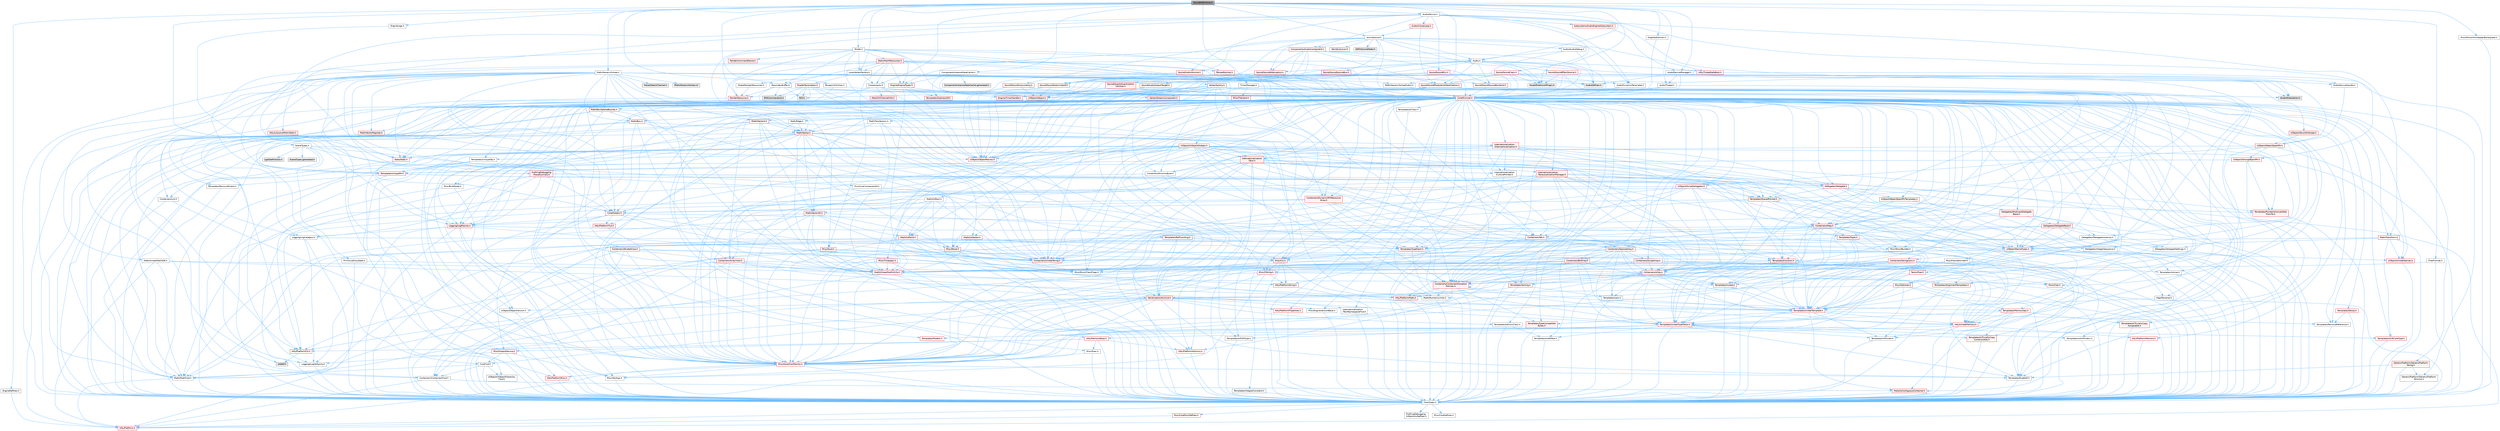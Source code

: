 digraph "SoundDefinitions.h"
{
 // INTERACTIVE_SVG=YES
 // LATEX_PDF_SIZE
  bgcolor="transparent";
  edge [fontname=Helvetica,fontsize=10,labelfontname=Helvetica,labelfontsize=10];
  node [fontname=Helvetica,fontsize=10,shape=box,height=0.2,width=0.4];
  Node1 [id="Node000001",label="SoundDefinitions.h",height=0.2,width=0.4,color="gray40", fillcolor="grey60", style="filled", fontcolor="black",tooltip=" "];
  Node1 -> Node2 [id="edge1_Node000001_Node000002",color="steelblue1",style="solid",tooltip=" "];
  Node2 [id="Node000002",label="Misc/MonolithicHeaderBoilerplate.h",height=0.2,width=0.4,color="grey40", fillcolor="white", style="filled",URL="$d5/d77/MonolithicHeaderBoilerplate_8h.html",tooltip=" "];
  Node2 -> Node3 [id="edge2_Node000002_Node000003",color="steelblue1",style="solid",tooltip=" "];
  Node3 [id="Node000003",label="CoreTypes.h",height=0.2,width=0.4,color="grey40", fillcolor="white", style="filled",URL="$dc/dec/CoreTypes_8h.html",tooltip=" "];
  Node3 -> Node4 [id="edge3_Node000003_Node000004",color="steelblue1",style="solid",tooltip=" "];
  Node4 [id="Node000004",label="HAL/Platform.h",height=0.2,width=0.4,color="red", fillcolor="#FFF0F0", style="filled",URL="$d9/dd0/Platform_8h.html",tooltip=" "];
  Node3 -> Node14 [id="edge4_Node000003_Node000014",color="steelblue1",style="solid",tooltip=" "];
  Node14 [id="Node000014",label="ProfilingDebugging\l/UMemoryDefines.h",height=0.2,width=0.4,color="grey40", fillcolor="white", style="filled",URL="$d2/da2/UMemoryDefines_8h.html",tooltip=" "];
  Node3 -> Node15 [id="edge5_Node000003_Node000015",color="steelblue1",style="solid",tooltip=" "];
  Node15 [id="Node000015",label="Misc/CoreMiscDefines.h",height=0.2,width=0.4,color="red", fillcolor="#FFF0F0", style="filled",URL="$da/d38/CoreMiscDefines_8h.html",tooltip=" "];
  Node15 -> Node4 [id="edge6_Node000015_Node000004",color="steelblue1",style="solid",tooltip=" "];
  Node3 -> Node16 [id="edge7_Node000003_Node000016",color="steelblue1",style="solid",tooltip=" "];
  Node16 [id="Node000016",label="Misc/CoreDefines.h",height=0.2,width=0.4,color="grey40", fillcolor="white", style="filled",URL="$d3/dd2/CoreDefines_8h.html",tooltip=" "];
  Node1 -> Node17 [id="edge8_Node000001_Node000017",color="steelblue1",style="solid",tooltip=" "];
  Node17 [id="Node000017",label="GraphEditAction.h",height=0.2,width=0.4,color="grey40", fillcolor="white", style="filled",URL="$d4/dc4/GraphEditAction_8h.html",tooltip=" "];
  Node17 -> Node18 [id="edge9_Node000017_Node000018",color="steelblue1",style="solid",tooltip=" "];
  Node18 [id="Node000018",label="CoreMinimal.h",height=0.2,width=0.4,color="red", fillcolor="#FFF0F0", style="filled",URL="$d7/d67/CoreMinimal_8h.html",tooltip=" "];
  Node18 -> Node3 [id="edge10_Node000018_Node000003",color="steelblue1",style="solid",tooltip=" "];
  Node18 -> Node19 [id="edge11_Node000018_Node000019",color="steelblue1",style="solid",tooltip=" "];
  Node19 [id="Node000019",label="CoreFwd.h",height=0.2,width=0.4,color="grey40", fillcolor="white", style="filled",URL="$d1/d1e/CoreFwd_8h.html",tooltip=" "];
  Node19 -> Node3 [id="edge12_Node000019_Node000003",color="steelblue1",style="solid",tooltip=" "];
  Node19 -> Node20 [id="edge13_Node000019_Node000020",color="steelblue1",style="solid",tooltip=" "];
  Node20 [id="Node000020",label="Containers/ContainersFwd.h",height=0.2,width=0.4,color="grey40", fillcolor="white", style="filled",URL="$d4/d0a/ContainersFwd_8h.html",tooltip=" "];
  Node20 -> Node4 [id="edge14_Node000020_Node000004",color="steelblue1",style="solid",tooltip=" "];
  Node20 -> Node3 [id="edge15_Node000020_Node000003",color="steelblue1",style="solid",tooltip=" "];
  Node20 -> Node21 [id="edge16_Node000020_Node000021",color="steelblue1",style="solid",tooltip=" "];
  Node21 [id="Node000021",label="Traits/IsContiguousContainer.h",height=0.2,width=0.4,color="red", fillcolor="#FFF0F0", style="filled",URL="$d5/d3c/IsContiguousContainer_8h.html",tooltip=" "];
  Node21 -> Node3 [id="edge17_Node000021_Node000003",color="steelblue1",style="solid",tooltip=" "];
  Node19 -> Node24 [id="edge18_Node000019_Node000024",color="steelblue1",style="solid",tooltip=" "];
  Node24 [id="Node000024",label="Math/MathFwd.h",height=0.2,width=0.4,color="grey40", fillcolor="white", style="filled",URL="$d2/d10/MathFwd_8h.html",tooltip=" "];
  Node24 -> Node4 [id="edge19_Node000024_Node000004",color="steelblue1",style="solid",tooltip=" "];
  Node19 -> Node25 [id="edge20_Node000019_Node000025",color="steelblue1",style="solid",tooltip=" "];
  Node25 [id="Node000025",label="UObject/UObjectHierarchy\lFwd.h",height=0.2,width=0.4,color="grey40", fillcolor="white", style="filled",URL="$d3/d13/UObjectHierarchyFwd_8h.html",tooltip=" "];
  Node18 -> Node25 [id="edge21_Node000018_Node000025",color="steelblue1",style="solid",tooltip=" "];
  Node18 -> Node20 [id="edge22_Node000018_Node000020",color="steelblue1",style="solid",tooltip=" "];
  Node18 -> Node26 [id="edge23_Node000018_Node000026",color="steelblue1",style="solid",tooltip=" "];
  Node26 [id="Node000026",label="Misc/VarArgs.h",height=0.2,width=0.4,color="grey40", fillcolor="white", style="filled",URL="$d5/d6f/VarArgs_8h.html",tooltip=" "];
  Node26 -> Node3 [id="edge24_Node000026_Node000003",color="steelblue1",style="solid",tooltip=" "];
  Node18 -> Node27 [id="edge25_Node000018_Node000027",color="steelblue1",style="solid",tooltip=" "];
  Node27 [id="Node000027",label="Logging/LogVerbosity.h",height=0.2,width=0.4,color="grey40", fillcolor="white", style="filled",URL="$d2/d8f/LogVerbosity_8h.html",tooltip=" "];
  Node27 -> Node3 [id="edge26_Node000027_Node000003",color="steelblue1",style="solid",tooltip=" "];
  Node18 -> Node28 [id="edge27_Node000018_Node000028",color="steelblue1",style="solid",tooltip=" "];
  Node28 [id="Node000028",label="Misc/OutputDevice.h",height=0.2,width=0.4,color="red", fillcolor="#FFF0F0", style="filled",URL="$d7/d32/OutputDevice_8h.html",tooltip=" "];
  Node28 -> Node19 [id="edge28_Node000028_Node000019",color="steelblue1",style="solid",tooltip=" "];
  Node28 -> Node3 [id="edge29_Node000028_Node000003",color="steelblue1",style="solid",tooltip=" "];
  Node28 -> Node27 [id="edge30_Node000028_Node000027",color="steelblue1",style="solid",tooltip=" "];
  Node28 -> Node26 [id="edge31_Node000028_Node000026",color="steelblue1",style="solid",tooltip=" "];
  Node18 -> Node34 [id="edge32_Node000018_Node000034",color="steelblue1",style="solid",tooltip=" "];
  Node34 [id="Node000034",label="HAL/PlatformCrt.h",height=0.2,width=0.4,color="red", fillcolor="#FFF0F0", style="filled",URL="$d8/d75/PlatformCrt_8h.html",tooltip=" "];
  Node34 -> Node37 [id="edge33_Node000034_Node000037",color="steelblue1",style="solid",tooltip=" "];
  Node37 [id="Node000037",label="stddef.h",height=0.2,width=0.4,color="grey60", fillcolor="#E0E0E0", style="filled",tooltip=" "];
  Node18 -> Node44 [id="edge34_Node000018_Node000044",color="steelblue1",style="solid",tooltip=" "];
  Node44 [id="Node000044",label="HAL/PlatformMisc.h",height=0.2,width=0.4,color="red", fillcolor="#FFF0F0", style="filled",URL="$d0/df5/PlatformMisc_8h.html",tooltip=" "];
  Node44 -> Node3 [id="edge35_Node000044_Node000003",color="steelblue1",style="solid",tooltip=" "];
  Node18 -> Node63 [id="edge36_Node000018_Node000063",color="steelblue1",style="solid",tooltip=" "];
  Node63 [id="Node000063",label="Misc/AssertionMacros.h",height=0.2,width=0.4,color="red", fillcolor="#FFF0F0", style="filled",URL="$d0/dfa/AssertionMacros_8h.html",tooltip=" "];
  Node63 -> Node3 [id="edge37_Node000063_Node000003",color="steelblue1",style="solid",tooltip=" "];
  Node63 -> Node4 [id="edge38_Node000063_Node000004",color="steelblue1",style="solid",tooltip=" "];
  Node63 -> Node44 [id="edge39_Node000063_Node000044",color="steelblue1",style="solid",tooltip=" "];
  Node63 -> Node64 [id="edge40_Node000063_Node000064",color="steelblue1",style="solid",tooltip=" "];
  Node64 [id="Node000064",label="Templates/EnableIf.h",height=0.2,width=0.4,color="grey40", fillcolor="white", style="filled",URL="$d7/d60/EnableIf_8h.html",tooltip=" "];
  Node64 -> Node3 [id="edge41_Node000064_Node000003",color="steelblue1",style="solid",tooltip=" "];
  Node63 -> Node26 [id="edge42_Node000063_Node000026",color="steelblue1",style="solid",tooltip=" "];
  Node18 -> Node72 [id="edge43_Node000018_Node000072",color="steelblue1",style="solid",tooltip=" "];
  Node72 [id="Node000072",label="Templates/IsPointer.h",height=0.2,width=0.4,color="grey40", fillcolor="white", style="filled",URL="$d7/d05/IsPointer_8h.html",tooltip=" "];
  Node72 -> Node3 [id="edge44_Node000072_Node000003",color="steelblue1",style="solid",tooltip=" "];
  Node18 -> Node73 [id="edge45_Node000018_Node000073",color="steelblue1",style="solid",tooltip=" "];
  Node73 [id="Node000073",label="HAL/PlatformMemory.h",height=0.2,width=0.4,color="red", fillcolor="#FFF0F0", style="filled",URL="$de/d68/PlatformMemory_8h.html",tooltip=" "];
  Node73 -> Node3 [id="edge46_Node000073_Node000003",color="steelblue1",style="solid",tooltip=" "];
  Node18 -> Node56 [id="edge47_Node000018_Node000056",color="steelblue1",style="solid",tooltip=" "];
  Node56 [id="Node000056",label="HAL/PlatformAtomics.h",height=0.2,width=0.4,color="red", fillcolor="#FFF0F0", style="filled",URL="$d3/d36/PlatformAtomics_8h.html",tooltip=" "];
  Node56 -> Node3 [id="edge48_Node000056_Node000003",color="steelblue1",style="solid",tooltip=" "];
  Node18 -> Node78 [id="edge49_Node000018_Node000078",color="steelblue1",style="solid",tooltip=" "];
  Node78 [id="Node000078",label="Misc/Exec.h",height=0.2,width=0.4,color="grey40", fillcolor="white", style="filled",URL="$de/ddb/Exec_8h.html",tooltip=" "];
  Node78 -> Node3 [id="edge50_Node000078_Node000003",color="steelblue1",style="solid",tooltip=" "];
  Node78 -> Node63 [id="edge51_Node000078_Node000063",color="steelblue1",style="solid",tooltip=" "];
  Node18 -> Node79 [id="edge52_Node000018_Node000079",color="steelblue1",style="solid",tooltip=" "];
  Node79 [id="Node000079",label="HAL/MemoryBase.h",height=0.2,width=0.4,color="red", fillcolor="#FFF0F0", style="filled",URL="$d6/d9f/MemoryBase_8h.html",tooltip=" "];
  Node79 -> Node3 [id="edge53_Node000079_Node000003",color="steelblue1",style="solid",tooltip=" "];
  Node79 -> Node56 [id="edge54_Node000079_Node000056",color="steelblue1",style="solid",tooltip=" "];
  Node79 -> Node34 [id="edge55_Node000079_Node000034",color="steelblue1",style="solid",tooltip=" "];
  Node79 -> Node78 [id="edge56_Node000079_Node000078",color="steelblue1",style="solid",tooltip=" "];
  Node79 -> Node28 [id="edge57_Node000079_Node000028",color="steelblue1",style="solid",tooltip=" "];
  Node18 -> Node89 [id="edge58_Node000018_Node000089",color="steelblue1",style="solid",tooltip=" "];
  Node89 [id="Node000089",label="HAL/UnrealMemory.h",height=0.2,width=0.4,color="red", fillcolor="#FFF0F0", style="filled",URL="$d9/d96/UnrealMemory_8h.html",tooltip=" "];
  Node89 -> Node3 [id="edge59_Node000089_Node000003",color="steelblue1",style="solid",tooltip=" "];
  Node89 -> Node79 [id="edge60_Node000089_Node000079",color="steelblue1",style="solid",tooltip=" "];
  Node89 -> Node73 [id="edge61_Node000089_Node000073",color="steelblue1",style="solid",tooltip=" "];
  Node89 -> Node72 [id="edge62_Node000089_Node000072",color="steelblue1",style="solid",tooltip=" "];
  Node18 -> Node91 [id="edge63_Node000018_Node000091",color="steelblue1",style="solid",tooltip=" "];
  Node91 [id="Node000091",label="Templates/IsArithmetic.h",height=0.2,width=0.4,color="grey40", fillcolor="white", style="filled",URL="$d2/d5d/IsArithmetic_8h.html",tooltip=" "];
  Node91 -> Node3 [id="edge64_Node000091_Node000003",color="steelblue1",style="solid",tooltip=" "];
  Node18 -> Node85 [id="edge65_Node000018_Node000085",color="steelblue1",style="solid",tooltip=" "];
  Node85 [id="Node000085",label="Templates/AndOrNot.h",height=0.2,width=0.4,color="grey40", fillcolor="white", style="filled",URL="$db/d0a/AndOrNot_8h.html",tooltip=" "];
  Node85 -> Node3 [id="edge66_Node000085_Node000003",color="steelblue1",style="solid",tooltip=" "];
  Node18 -> Node92 [id="edge67_Node000018_Node000092",color="steelblue1",style="solid",tooltip=" "];
  Node92 [id="Node000092",label="Templates/IsPODType.h",height=0.2,width=0.4,color="grey40", fillcolor="white", style="filled",URL="$d7/db1/IsPODType_8h.html",tooltip=" "];
  Node92 -> Node3 [id="edge68_Node000092_Node000003",color="steelblue1",style="solid",tooltip=" "];
  Node18 -> Node93 [id="edge69_Node000018_Node000093",color="steelblue1",style="solid",tooltip=" "];
  Node93 [id="Node000093",label="Templates/IsUECoreType.h",height=0.2,width=0.4,color="red", fillcolor="#FFF0F0", style="filled",URL="$d1/db8/IsUECoreType_8h.html",tooltip=" "];
  Node93 -> Node3 [id="edge70_Node000093_Node000003",color="steelblue1",style="solid",tooltip=" "];
  Node18 -> Node86 [id="edge71_Node000018_Node000086",color="steelblue1",style="solid",tooltip=" "];
  Node86 [id="Node000086",label="Templates/IsTriviallyCopy\lConstructible.h",height=0.2,width=0.4,color="red", fillcolor="#FFF0F0", style="filled",URL="$d3/d78/IsTriviallyCopyConstructible_8h.html",tooltip=" "];
  Node86 -> Node3 [id="edge72_Node000086_Node000003",color="steelblue1",style="solid",tooltip=" "];
  Node18 -> Node94 [id="edge73_Node000018_Node000094",color="steelblue1",style="solid",tooltip=" "];
  Node94 [id="Node000094",label="Templates/UnrealTypeTraits.h",height=0.2,width=0.4,color="red", fillcolor="#FFF0F0", style="filled",URL="$d2/d2d/UnrealTypeTraits_8h.html",tooltip=" "];
  Node94 -> Node3 [id="edge74_Node000094_Node000003",color="steelblue1",style="solid",tooltip=" "];
  Node94 -> Node72 [id="edge75_Node000094_Node000072",color="steelblue1",style="solid",tooltip=" "];
  Node94 -> Node63 [id="edge76_Node000094_Node000063",color="steelblue1",style="solid",tooltip=" "];
  Node94 -> Node85 [id="edge77_Node000094_Node000085",color="steelblue1",style="solid",tooltip=" "];
  Node94 -> Node64 [id="edge78_Node000094_Node000064",color="steelblue1",style="solid",tooltip=" "];
  Node94 -> Node91 [id="edge79_Node000094_Node000091",color="steelblue1",style="solid",tooltip=" "];
  Node94 -> Node95 [id="edge80_Node000094_Node000095",color="steelblue1",style="solid",tooltip=" "];
  Node95 [id="Node000095",label="Templates/Models.h",height=0.2,width=0.4,color="red", fillcolor="#FFF0F0", style="filled",URL="$d3/d0c/Models_8h.html",tooltip=" "];
  Node94 -> Node92 [id="edge81_Node000094_Node000092",color="steelblue1",style="solid",tooltip=" "];
  Node94 -> Node93 [id="edge82_Node000094_Node000093",color="steelblue1",style="solid",tooltip=" "];
  Node94 -> Node86 [id="edge83_Node000094_Node000086",color="steelblue1",style="solid",tooltip=" "];
  Node18 -> Node64 [id="edge84_Node000018_Node000064",color="steelblue1",style="solid",tooltip=" "];
  Node18 -> Node96 [id="edge85_Node000018_Node000096",color="steelblue1",style="solid",tooltip=" "];
  Node96 [id="Node000096",label="Templates/RemoveReference.h",height=0.2,width=0.4,color="grey40", fillcolor="white", style="filled",URL="$da/dbe/RemoveReference_8h.html",tooltip=" "];
  Node96 -> Node3 [id="edge86_Node000096_Node000003",color="steelblue1",style="solid",tooltip=" "];
  Node18 -> Node97 [id="edge87_Node000018_Node000097",color="steelblue1",style="solid",tooltip=" "];
  Node97 [id="Node000097",label="Templates/IntegralConstant.h",height=0.2,width=0.4,color="grey40", fillcolor="white", style="filled",URL="$db/d1b/IntegralConstant_8h.html",tooltip=" "];
  Node97 -> Node3 [id="edge88_Node000097_Node000003",color="steelblue1",style="solid",tooltip=" "];
  Node18 -> Node98 [id="edge89_Node000018_Node000098",color="steelblue1",style="solid",tooltip=" "];
  Node98 [id="Node000098",label="Templates/IsClass.h",height=0.2,width=0.4,color="grey40", fillcolor="white", style="filled",URL="$db/dcb/IsClass_8h.html",tooltip=" "];
  Node98 -> Node3 [id="edge90_Node000098_Node000003",color="steelblue1",style="solid",tooltip=" "];
  Node18 -> Node99 [id="edge91_Node000018_Node000099",color="steelblue1",style="solid",tooltip=" "];
  Node99 [id="Node000099",label="Templates/TypeCompatible\lBytes.h",height=0.2,width=0.4,color="red", fillcolor="#FFF0F0", style="filled",URL="$df/d0a/TypeCompatibleBytes_8h.html",tooltip=" "];
  Node99 -> Node3 [id="edge92_Node000099_Node000003",color="steelblue1",style="solid",tooltip=" "];
  Node18 -> Node21 [id="edge93_Node000018_Node000021",color="steelblue1",style="solid",tooltip=" "];
  Node18 -> Node100 [id="edge94_Node000018_Node000100",color="steelblue1",style="solid",tooltip=" "];
  Node100 [id="Node000100",label="Templates/UnrealTemplate.h",height=0.2,width=0.4,color="red", fillcolor="#FFF0F0", style="filled",URL="$d4/d24/UnrealTemplate_8h.html",tooltip=" "];
  Node100 -> Node3 [id="edge95_Node000100_Node000003",color="steelblue1",style="solid",tooltip=" "];
  Node100 -> Node72 [id="edge96_Node000100_Node000072",color="steelblue1",style="solid",tooltip=" "];
  Node100 -> Node89 [id="edge97_Node000100_Node000089",color="steelblue1",style="solid",tooltip=" "];
  Node100 -> Node94 [id="edge98_Node000100_Node000094",color="steelblue1",style="solid",tooltip=" "];
  Node100 -> Node96 [id="edge99_Node000100_Node000096",color="steelblue1",style="solid",tooltip=" "];
  Node100 -> Node99 [id="edge100_Node000100_Node000099",color="steelblue1",style="solid",tooltip=" "];
  Node100 -> Node21 [id="edge101_Node000100_Node000021",color="steelblue1",style="solid",tooltip=" "];
  Node18 -> Node49 [id="edge102_Node000018_Node000049",color="steelblue1",style="solid",tooltip=" "];
  Node49 [id="Node000049",label="Math/NumericLimits.h",height=0.2,width=0.4,color="grey40", fillcolor="white", style="filled",URL="$df/d1b/NumericLimits_8h.html",tooltip=" "];
  Node49 -> Node3 [id="edge103_Node000049_Node000003",color="steelblue1",style="solid",tooltip=" "];
  Node18 -> Node104 [id="edge104_Node000018_Node000104",color="steelblue1",style="solid",tooltip=" "];
  Node104 [id="Node000104",label="HAL/PlatformMath.h",height=0.2,width=0.4,color="red", fillcolor="#FFF0F0", style="filled",URL="$dc/d53/PlatformMath_8h.html",tooltip=" "];
  Node104 -> Node3 [id="edge105_Node000104_Node000003",color="steelblue1",style="solid",tooltip=" "];
  Node18 -> Node87 [id="edge106_Node000018_Node000087",color="steelblue1",style="solid",tooltip=" "];
  Node87 [id="Node000087",label="Templates/IsTriviallyCopy\lAssignable.h",height=0.2,width=0.4,color="red", fillcolor="#FFF0F0", style="filled",URL="$d2/df2/IsTriviallyCopyAssignable_8h.html",tooltip=" "];
  Node87 -> Node3 [id="edge107_Node000087_Node000003",color="steelblue1",style="solid",tooltip=" "];
  Node18 -> Node112 [id="edge108_Node000018_Node000112",color="steelblue1",style="solid",tooltip=" "];
  Node112 [id="Node000112",label="Templates/MemoryOps.h",height=0.2,width=0.4,color="red", fillcolor="#FFF0F0", style="filled",URL="$db/dea/MemoryOps_8h.html",tooltip=" "];
  Node112 -> Node3 [id="edge109_Node000112_Node000003",color="steelblue1",style="solid",tooltip=" "];
  Node112 -> Node89 [id="edge110_Node000112_Node000089",color="steelblue1",style="solid",tooltip=" "];
  Node112 -> Node87 [id="edge111_Node000112_Node000087",color="steelblue1",style="solid",tooltip=" "];
  Node112 -> Node86 [id="edge112_Node000112_Node000086",color="steelblue1",style="solid",tooltip=" "];
  Node112 -> Node94 [id="edge113_Node000112_Node000094",color="steelblue1",style="solid",tooltip=" "];
  Node18 -> Node113 [id="edge114_Node000018_Node000113",color="steelblue1",style="solid",tooltip=" "];
  Node113 [id="Node000113",label="Containers/ContainerAllocation\lPolicies.h",height=0.2,width=0.4,color="red", fillcolor="#FFF0F0", style="filled",URL="$d7/dff/ContainerAllocationPolicies_8h.html",tooltip=" "];
  Node113 -> Node3 [id="edge115_Node000113_Node000003",color="steelblue1",style="solid",tooltip=" "];
  Node113 -> Node113 [id="edge116_Node000113_Node000113",color="steelblue1",style="solid",tooltip=" "];
  Node113 -> Node104 [id="edge117_Node000113_Node000104",color="steelblue1",style="solid",tooltip=" "];
  Node113 -> Node89 [id="edge118_Node000113_Node000089",color="steelblue1",style="solid",tooltip=" "];
  Node113 -> Node49 [id="edge119_Node000113_Node000049",color="steelblue1",style="solid",tooltip=" "];
  Node113 -> Node63 [id="edge120_Node000113_Node000063",color="steelblue1",style="solid",tooltip=" "];
  Node113 -> Node112 [id="edge121_Node000113_Node000112",color="steelblue1",style="solid",tooltip=" "];
  Node113 -> Node99 [id="edge122_Node000113_Node000099",color="steelblue1",style="solid",tooltip=" "];
  Node18 -> Node116 [id="edge123_Node000018_Node000116",color="steelblue1",style="solid",tooltip=" "];
  Node116 [id="Node000116",label="Templates/IsEnumClass.h",height=0.2,width=0.4,color="grey40", fillcolor="white", style="filled",URL="$d7/d15/IsEnumClass_8h.html",tooltip=" "];
  Node116 -> Node3 [id="edge124_Node000116_Node000003",color="steelblue1",style="solid",tooltip=" "];
  Node116 -> Node85 [id="edge125_Node000116_Node000085",color="steelblue1",style="solid",tooltip=" "];
  Node18 -> Node117 [id="edge126_Node000018_Node000117",color="steelblue1",style="solid",tooltip=" "];
  Node117 [id="Node000117",label="HAL/PlatformProperties.h",height=0.2,width=0.4,color="red", fillcolor="#FFF0F0", style="filled",URL="$d9/db0/PlatformProperties_8h.html",tooltip=" "];
  Node117 -> Node3 [id="edge127_Node000117_Node000003",color="steelblue1",style="solid",tooltip=" "];
  Node18 -> Node120 [id="edge128_Node000018_Node000120",color="steelblue1",style="solid",tooltip=" "];
  Node120 [id="Node000120",label="Misc/EngineVersionBase.h",height=0.2,width=0.4,color="grey40", fillcolor="white", style="filled",URL="$d5/d2b/EngineVersionBase_8h.html",tooltip=" "];
  Node120 -> Node3 [id="edge129_Node000120_Node000003",color="steelblue1",style="solid",tooltip=" "];
  Node18 -> Node121 [id="edge130_Node000018_Node000121",color="steelblue1",style="solid",tooltip=" "];
  Node121 [id="Node000121",label="Internationalization\l/TextNamespaceFwd.h",height=0.2,width=0.4,color="grey40", fillcolor="white", style="filled",URL="$d8/d97/TextNamespaceFwd_8h.html",tooltip=" "];
  Node121 -> Node3 [id="edge131_Node000121_Node000003",color="steelblue1",style="solid",tooltip=" "];
  Node18 -> Node122 [id="edge132_Node000018_Node000122",color="steelblue1",style="solid",tooltip=" "];
  Node122 [id="Node000122",label="Serialization/Archive.h",height=0.2,width=0.4,color="red", fillcolor="#FFF0F0", style="filled",URL="$d7/d3b/Archive_8h.html",tooltip=" "];
  Node122 -> Node19 [id="edge133_Node000122_Node000019",color="steelblue1",style="solid",tooltip=" "];
  Node122 -> Node3 [id="edge134_Node000122_Node000003",color="steelblue1",style="solid",tooltip=" "];
  Node122 -> Node117 [id="edge135_Node000122_Node000117",color="steelblue1",style="solid",tooltip=" "];
  Node122 -> Node121 [id="edge136_Node000122_Node000121",color="steelblue1",style="solid",tooltip=" "];
  Node122 -> Node24 [id="edge137_Node000122_Node000024",color="steelblue1",style="solid",tooltip=" "];
  Node122 -> Node63 [id="edge138_Node000122_Node000063",color="steelblue1",style="solid",tooltip=" "];
  Node122 -> Node120 [id="edge139_Node000122_Node000120",color="steelblue1",style="solid",tooltip=" "];
  Node122 -> Node26 [id="edge140_Node000122_Node000026",color="steelblue1",style="solid",tooltip=" "];
  Node122 -> Node64 [id="edge141_Node000122_Node000064",color="steelblue1",style="solid",tooltip=" "];
  Node122 -> Node116 [id="edge142_Node000122_Node000116",color="steelblue1",style="solid",tooltip=" "];
  Node122 -> Node100 [id="edge143_Node000122_Node000100",color="steelblue1",style="solid",tooltip=" "];
  Node122 -> Node125 [id="edge144_Node000122_Node000125",color="steelblue1",style="solid",tooltip=" "];
  Node125 [id="Node000125",label="UObject/ObjectVersion.h",height=0.2,width=0.4,color="grey40", fillcolor="white", style="filled",URL="$da/d63/ObjectVersion_8h.html",tooltip=" "];
  Node125 -> Node3 [id="edge145_Node000125_Node000003",color="steelblue1",style="solid",tooltip=" "];
  Node18 -> Node126 [id="edge146_Node000018_Node000126",color="steelblue1",style="solid",tooltip=" "];
  Node126 [id="Node000126",label="Templates/Less.h",height=0.2,width=0.4,color="grey40", fillcolor="white", style="filled",URL="$de/dc8/Less_8h.html",tooltip=" "];
  Node126 -> Node3 [id="edge147_Node000126_Node000003",color="steelblue1",style="solid",tooltip=" "];
  Node126 -> Node100 [id="edge148_Node000126_Node000100",color="steelblue1",style="solid",tooltip=" "];
  Node18 -> Node127 [id="edge149_Node000018_Node000127",color="steelblue1",style="solid",tooltip=" "];
  Node127 [id="Node000127",label="Templates/Sorting.h",height=0.2,width=0.4,color="red", fillcolor="#FFF0F0", style="filled",URL="$d3/d9e/Sorting_8h.html",tooltip=" "];
  Node127 -> Node3 [id="edge150_Node000127_Node000003",color="steelblue1",style="solid",tooltip=" "];
  Node127 -> Node104 [id="edge151_Node000127_Node000104",color="steelblue1",style="solid",tooltip=" "];
  Node127 -> Node126 [id="edge152_Node000127_Node000126",color="steelblue1",style="solid",tooltip=" "];
  Node18 -> Node138 [id="edge153_Node000018_Node000138",color="steelblue1",style="solid",tooltip=" "];
  Node138 [id="Node000138",label="Misc/Char.h",height=0.2,width=0.4,color="red", fillcolor="#FFF0F0", style="filled",URL="$d0/d58/Char_8h.html",tooltip=" "];
  Node138 -> Node3 [id="edge154_Node000138_Node000003",color="steelblue1",style="solid",tooltip=" "];
  Node18 -> Node141 [id="edge155_Node000018_Node000141",color="steelblue1",style="solid",tooltip=" "];
  Node141 [id="Node000141",label="GenericPlatform/GenericPlatform\lStricmp.h",height=0.2,width=0.4,color="grey40", fillcolor="white", style="filled",URL="$d2/d86/GenericPlatformStricmp_8h.html",tooltip=" "];
  Node141 -> Node3 [id="edge156_Node000141_Node000003",color="steelblue1",style="solid",tooltip=" "];
  Node18 -> Node142 [id="edge157_Node000018_Node000142",color="steelblue1",style="solid",tooltip=" "];
  Node142 [id="Node000142",label="GenericPlatform/GenericPlatform\lString.h",height=0.2,width=0.4,color="red", fillcolor="#FFF0F0", style="filled",URL="$dd/d20/GenericPlatformString_8h.html",tooltip=" "];
  Node142 -> Node3 [id="edge158_Node000142_Node000003",color="steelblue1",style="solid",tooltip=" "];
  Node142 -> Node141 [id="edge159_Node000142_Node000141",color="steelblue1",style="solid",tooltip=" "];
  Node142 -> Node64 [id="edge160_Node000142_Node000064",color="steelblue1",style="solid",tooltip=" "];
  Node18 -> Node75 [id="edge161_Node000018_Node000075",color="steelblue1",style="solid",tooltip=" "];
  Node75 [id="Node000075",label="HAL/PlatformString.h",height=0.2,width=0.4,color="red", fillcolor="#FFF0F0", style="filled",URL="$db/db5/PlatformString_8h.html",tooltip=" "];
  Node75 -> Node3 [id="edge162_Node000075_Node000003",color="steelblue1",style="solid",tooltip=" "];
  Node18 -> Node145 [id="edge163_Node000018_Node000145",color="steelblue1",style="solid",tooltip=" "];
  Node145 [id="Node000145",label="Misc/CString.h",height=0.2,width=0.4,color="red", fillcolor="#FFF0F0", style="filled",URL="$d2/d49/CString_8h.html",tooltip=" "];
  Node145 -> Node3 [id="edge164_Node000145_Node000003",color="steelblue1",style="solid",tooltip=" "];
  Node145 -> Node34 [id="edge165_Node000145_Node000034",color="steelblue1",style="solid",tooltip=" "];
  Node145 -> Node75 [id="edge166_Node000145_Node000075",color="steelblue1",style="solid",tooltip=" "];
  Node145 -> Node63 [id="edge167_Node000145_Node000063",color="steelblue1",style="solid",tooltip=" "];
  Node145 -> Node138 [id="edge168_Node000145_Node000138",color="steelblue1",style="solid",tooltip=" "];
  Node145 -> Node26 [id="edge169_Node000145_Node000026",color="steelblue1",style="solid",tooltip=" "];
  Node18 -> Node146 [id="edge170_Node000018_Node000146",color="steelblue1",style="solid",tooltip=" "];
  Node146 [id="Node000146",label="Misc/Crc.h",height=0.2,width=0.4,color="red", fillcolor="#FFF0F0", style="filled",URL="$d4/dd2/Crc_8h.html",tooltip=" "];
  Node146 -> Node3 [id="edge171_Node000146_Node000003",color="steelblue1",style="solid",tooltip=" "];
  Node146 -> Node75 [id="edge172_Node000146_Node000075",color="steelblue1",style="solid",tooltip=" "];
  Node146 -> Node63 [id="edge173_Node000146_Node000063",color="steelblue1",style="solid",tooltip=" "];
  Node146 -> Node145 [id="edge174_Node000146_Node000145",color="steelblue1",style="solid",tooltip=" "];
  Node146 -> Node138 [id="edge175_Node000146_Node000138",color="steelblue1",style="solid",tooltip=" "];
  Node146 -> Node94 [id="edge176_Node000146_Node000094",color="steelblue1",style="solid",tooltip=" "];
  Node18 -> Node137 [id="edge177_Node000018_Node000137",color="steelblue1",style="solid",tooltip=" "];
  Node137 [id="Node000137",label="Math/UnrealMathUtility.h",height=0.2,width=0.4,color="red", fillcolor="#FFF0F0", style="filled",URL="$db/db8/UnrealMathUtility_8h.html",tooltip=" "];
  Node137 -> Node3 [id="edge178_Node000137_Node000003",color="steelblue1",style="solid",tooltip=" "];
  Node137 -> Node63 [id="edge179_Node000137_Node000063",color="steelblue1",style="solid",tooltip=" "];
  Node137 -> Node104 [id="edge180_Node000137_Node000104",color="steelblue1",style="solid",tooltip=" "];
  Node137 -> Node24 [id="edge181_Node000137_Node000024",color="steelblue1",style="solid",tooltip=" "];
  Node18 -> Node147 [id="edge182_Node000018_Node000147",color="steelblue1",style="solid",tooltip=" "];
  Node147 [id="Node000147",label="Containers/UnrealString.h",height=0.2,width=0.4,color="red", fillcolor="#FFF0F0", style="filled",URL="$d5/dba/UnrealString_8h.html",tooltip=" "];
  Node18 -> Node151 [id="edge183_Node000018_Node000151",color="steelblue1",style="solid",tooltip=" "];
  Node151 [id="Node000151",label="Containers/Array.h",height=0.2,width=0.4,color="red", fillcolor="#FFF0F0", style="filled",URL="$df/dd0/Array_8h.html",tooltip=" "];
  Node151 -> Node3 [id="edge184_Node000151_Node000003",color="steelblue1",style="solid",tooltip=" "];
  Node151 -> Node63 [id="edge185_Node000151_Node000063",color="steelblue1",style="solid",tooltip=" "];
  Node151 -> Node89 [id="edge186_Node000151_Node000089",color="steelblue1",style="solid",tooltip=" "];
  Node151 -> Node94 [id="edge187_Node000151_Node000094",color="steelblue1",style="solid",tooltip=" "];
  Node151 -> Node100 [id="edge188_Node000151_Node000100",color="steelblue1",style="solid",tooltip=" "];
  Node151 -> Node113 [id="edge189_Node000151_Node000113",color="steelblue1",style="solid",tooltip=" "];
  Node151 -> Node122 [id="edge190_Node000151_Node000122",color="steelblue1",style="solid",tooltip=" "];
  Node151 -> Node130 [id="edge191_Node000151_Node000130",color="steelblue1",style="solid",tooltip=" "];
  Node130 [id="Node000130",label="Templates/Invoke.h",height=0.2,width=0.4,color="red", fillcolor="#FFF0F0", style="filled",URL="$d7/deb/Invoke_8h.html",tooltip=" "];
  Node130 -> Node3 [id="edge192_Node000130_Node000003",color="steelblue1",style="solid",tooltip=" "];
  Node130 -> Node100 [id="edge193_Node000130_Node000100",color="steelblue1",style="solid",tooltip=" "];
  Node151 -> Node126 [id="edge194_Node000151_Node000126",color="steelblue1",style="solid",tooltip=" "];
  Node151 -> Node127 [id="edge195_Node000151_Node000127",color="steelblue1",style="solid",tooltip=" "];
  Node151 -> Node174 [id="edge196_Node000151_Node000174",color="steelblue1",style="solid",tooltip=" "];
  Node174 [id="Node000174",label="Templates/AlignmentTemplates.h",height=0.2,width=0.4,color="red", fillcolor="#FFF0F0", style="filled",URL="$dd/d32/AlignmentTemplates_8h.html",tooltip=" "];
  Node174 -> Node3 [id="edge197_Node000174_Node000003",color="steelblue1",style="solid",tooltip=" "];
  Node174 -> Node72 [id="edge198_Node000174_Node000072",color="steelblue1",style="solid",tooltip=" "];
  Node18 -> Node175 [id="edge199_Node000018_Node000175",color="steelblue1",style="solid",tooltip=" "];
  Node175 [id="Node000175",label="Misc/FrameNumber.h",height=0.2,width=0.4,color="grey40", fillcolor="white", style="filled",URL="$dd/dbd/FrameNumber_8h.html",tooltip=" "];
  Node175 -> Node3 [id="edge200_Node000175_Node000003",color="steelblue1",style="solid",tooltip=" "];
  Node175 -> Node49 [id="edge201_Node000175_Node000049",color="steelblue1",style="solid",tooltip=" "];
  Node175 -> Node137 [id="edge202_Node000175_Node000137",color="steelblue1",style="solid",tooltip=" "];
  Node175 -> Node64 [id="edge203_Node000175_Node000064",color="steelblue1",style="solid",tooltip=" "];
  Node175 -> Node94 [id="edge204_Node000175_Node000094",color="steelblue1",style="solid",tooltip=" "];
  Node18 -> Node176 [id="edge205_Node000018_Node000176",color="steelblue1",style="solid",tooltip=" "];
  Node176 [id="Node000176",label="Misc/Timespan.h",height=0.2,width=0.4,color="red", fillcolor="#FFF0F0", style="filled",URL="$da/dd9/Timespan_8h.html",tooltip=" "];
  Node176 -> Node3 [id="edge206_Node000176_Node000003",color="steelblue1",style="solid",tooltip=" "];
  Node176 -> Node137 [id="edge207_Node000176_Node000137",color="steelblue1",style="solid",tooltip=" "];
  Node176 -> Node63 [id="edge208_Node000176_Node000063",color="steelblue1",style="solid",tooltip=" "];
  Node18 -> Node178 [id="edge209_Node000018_Node000178",color="steelblue1",style="solid",tooltip=" "];
  Node178 [id="Node000178",label="Containers/StringConv.h",height=0.2,width=0.4,color="red", fillcolor="#FFF0F0", style="filled",URL="$d3/ddf/StringConv_8h.html",tooltip=" "];
  Node178 -> Node3 [id="edge210_Node000178_Node000003",color="steelblue1",style="solid",tooltip=" "];
  Node178 -> Node63 [id="edge211_Node000178_Node000063",color="steelblue1",style="solid",tooltip=" "];
  Node178 -> Node113 [id="edge212_Node000178_Node000113",color="steelblue1",style="solid",tooltip=" "];
  Node178 -> Node151 [id="edge213_Node000178_Node000151",color="steelblue1",style="solid",tooltip=" "];
  Node178 -> Node145 [id="edge214_Node000178_Node000145",color="steelblue1",style="solid",tooltip=" "];
  Node178 -> Node179 [id="edge215_Node000178_Node000179",color="steelblue1",style="solid",tooltip=" "];
  Node179 [id="Node000179",label="Templates/IsArray.h",height=0.2,width=0.4,color="grey40", fillcolor="white", style="filled",URL="$d8/d8d/IsArray_8h.html",tooltip=" "];
  Node179 -> Node3 [id="edge216_Node000179_Node000003",color="steelblue1",style="solid",tooltip=" "];
  Node178 -> Node100 [id="edge217_Node000178_Node000100",color="steelblue1",style="solid",tooltip=" "];
  Node178 -> Node94 [id="edge218_Node000178_Node000094",color="steelblue1",style="solid",tooltip=" "];
  Node178 -> Node21 [id="edge219_Node000178_Node000021",color="steelblue1",style="solid",tooltip=" "];
  Node18 -> Node180 [id="edge220_Node000018_Node000180",color="steelblue1",style="solid",tooltip=" "];
  Node180 [id="Node000180",label="UObject/UnrealNames.h",height=0.2,width=0.4,color="red", fillcolor="#FFF0F0", style="filled",URL="$d8/db1/UnrealNames_8h.html",tooltip=" "];
  Node180 -> Node3 [id="edge221_Node000180_Node000003",color="steelblue1",style="solid",tooltip=" "];
  Node18 -> Node182 [id="edge222_Node000018_Node000182",color="steelblue1",style="solid",tooltip=" "];
  Node182 [id="Node000182",label="UObject/NameTypes.h",height=0.2,width=0.4,color="red", fillcolor="#FFF0F0", style="filled",URL="$d6/d35/NameTypes_8h.html",tooltip=" "];
  Node182 -> Node3 [id="edge223_Node000182_Node000003",color="steelblue1",style="solid",tooltip=" "];
  Node182 -> Node63 [id="edge224_Node000182_Node000063",color="steelblue1",style="solid",tooltip=" "];
  Node182 -> Node89 [id="edge225_Node000182_Node000089",color="steelblue1",style="solid",tooltip=" "];
  Node182 -> Node94 [id="edge226_Node000182_Node000094",color="steelblue1",style="solid",tooltip=" "];
  Node182 -> Node100 [id="edge227_Node000182_Node000100",color="steelblue1",style="solid",tooltip=" "];
  Node182 -> Node147 [id="edge228_Node000182_Node000147",color="steelblue1",style="solid",tooltip=" "];
  Node182 -> Node178 [id="edge229_Node000182_Node000178",color="steelblue1",style="solid",tooltip=" "];
  Node182 -> Node180 [id="edge230_Node000182_Node000180",color="steelblue1",style="solid",tooltip=" "];
  Node18 -> Node190 [id="edge231_Node000018_Node000190",color="steelblue1",style="solid",tooltip=" "];
  Node190 [id="Node000190",label="Misc/Parse.h",height=0.2,width=0.4,color="red", fillcolor="#FFF0F0", style="filled",URL="$dc/d71/Parse_8h.html",tooltip=" "];
  Node190 -> Node147 [id="edge232_Node000190_Node000147",color="steelblue1",style="solid",tooltip=" "];
  Node190 -> Node3 [id="edge233_Node000190_Node000003",color="steelblue1",style="solid",tooltip=" "];
  Node190 -> Node34 [id="edge234_Node000190_Node000034",color="steelblue1",style="solid",tooltip=" "];
  Node190 -> Node51 [id="edge235_Node000190_Node000051",color="steelblue1",style="solid",tooltip=" "];
  Node51 [id="Node000051",label="Misc/EnumClassFlags.h",height=0.2,width=0.4,color="grey40", fillcolor="white", style="filled",URL="$d8/de7/EnumClassFlags_8h.html",tooltip=" "];
  Node190 -> Node191 [id="edge236_Node000190_Node000191",color="steelblue1",style="solid",tooltip=" "];
  Node191 [id="Node000191",label="Templates/Function.h",height=0.2,width=0.4,color="red", fillcolor="#FFF0F0", style="filled",URL="$df/df5/Function_8h.html",tooltip=" "];
  Node191 -> Node3 [id="edge237_Node000191_Node000003",color="steelblue1",style="solid",tooltip=" "];
  Node191 -> Node63 [id="edge238_Node000191_Node000063",color="steelblue1",style="solid",tooltip=" "];
  Node191 -> Node89 [id="edge239_Node000191_Node000089",color="steelblue1",style="solid",tooltip=" "];
  Node191 -> Node94 [id="edge240_Node000191_Node000094",color="steelblue1",style="solid",tooltip=" "];
  Node191 -> Node130 [id="edge241_Node000191_Node000130",color="steelblue1",style="solid",tooltip=" "];
  Node191 -> Node100 [id="edge242_Node000191_Node000100",color="steelblue1",style="solid",tooltip=" "];
  Node191 -> Node137 [id="edge243_Node000191_Node000137",color="steelblue1",style="solid",tooltip=" "];
  Node18 -> Node174 [id="edge244_Node000018_Node000174",color="steelblue1",style="solid",tooltip=" "];
  Node18 -> Node193 [id="edge245_Node000018_Node000193",color="steelblue1",style="solid",tooltip=" "];
  Node193 [id="Node000193",label="Misc/StructBuilder.h",height=0.2,width=0.4,color="grey40", fillcolor="white", style="filled",URL="$d9/db3/StructBuilder_8h.html",tooltip=" "];
  Node193 -> Node3 [id="edge246_Node000193_Node000003",color="steelblue1",style="solid",tooltip=" "];
  Node193 -> Node137 [id="edge247_Node000193_Node000137",color="steelblue1",style="solid",tooltip=" "];
  Node193 -> Node174 [id="edge248_Node000193_Node000174",color="steelblue1",style="solid",tooltip=" "];
  Node18 -> Node106 [id="edge249_Node000018_Node000106",color="steelblue1",style="solid",tooltip=" "];
  Node106 [id="Node000106",label="Templates/Decay.h",height=0.2,width=0.4,color="red", fillcolor="#FFF0F0", style="filled",URL="$dd/d0f/Decay_8h.html",tooltip=" "];
  Node106 -> Node3 [id="edge250_Node000106_Node000003",color="steelblue1",style="solid",tooltip=" "];
  Node106 -> Node96 [id="edge251_Node000106_Node000096",color="steelblue1",style="solid",tooltip=" "];
  Node18 -> Node194 [id="edge252_Node000018_Node000194",color="steelblue1",style="solid",tooltip=" "];
  Node194 [id="Node000194",label="Templates/PointerIsConvertible\lFromTo.h",height=0.2,width=0.4,color="red", fillcolor="#FFF0F0", style="filled",URL="$d6/d65/PointerIsConvertibleFromTo_8h.html",tooltip=" "];
  Node194 -> Node3 [id="edge253_Node000194_Node000003",color="steelblue1",style="solid",tooltip=" "];
  Node18 -> Node130 [id="edge254_Node000018_Node000130",color="steelblue1",style="solid",tooltip=" "];
  Node18 -> Node191 [id="edge255_Node000018_Node000191",color="steelblue1",style="solid",tooltip=" "];
  Node18 -> Node163 [id="edge256_Node000018_Node000163",color="steelblue1",style="solid",tooltip=" "];
  Node163 [id="Node000163",label="Templates/TypeHash.h",height=0.2,width=0.4,color="red", fillcolor="#FFF0F0", style="filled",URL="$d1/d62/TypeHash_8h.html",tooltip=" "];
  Node163 -> Node3 [id="edge257_Node000163_Node000003",color="steelblue1",style="solid",tooltip=" "];
  Node163 -> Node146 [id="edge258_Node000163_Node000146",color="steelblue1",style="solid",tooltip=" "];
  Node18 -> Node195 [id="edge259_Node000018_Node000195",color="steelblue1",style="solid",tooltip=" "];
  Node195 [id="Node000195",label="Containers/ScriptArray.h",height=0.2,width=0.4,color="red", fillcolor="#FFF0F0", style="filled",URL="$dc/daf/ScriptArray_8h.html",tooltip=" "];
  Node195 -> Node3 [id="edge260_Node000195_Node000003",color="steelblue1",style="solid",tooltip=" "];
  Node195 -> Node63 [id="edge261_Node000195_Node000063",color="steelblue1",style="solid",tooltip=" "];
  Node195 -> Node89 [id="edge262_Node000195_Node000089",color="steelblue1",style="solid",tooltip=" "];
  Node195 -> Node113 [id="edge263_Node000195_Node000113",color="steelblue1",style="solid",tooltip=" "];
  Node195 -> Node151 [id="edge264_Node000195_Node000151",color="steelblue1",style="solid",tooltip=" "];
  Node18 -> Node196 [id="edge265_Node000018_Node000196",color="steelblue1",style="solid",tooltip=" "];
  Node196 [id="Node000196",label="Containers/BitArray.h",height=0.2,width=0.4,color="red", fillcolor="#FFF0F0", style="filled",URL="$d1/de4/BitArray_8h.html",tooltip=" "];
  Node196 -> Node113 [id="edge266_Node000196_Node000113",color="steelblue1",style="solid",tooltip=" "];
  Node196 -> Node3 [id="edge267_Node000196_Node000003",color="steelblue1",style="solid",tooltip=" "];
  Node196 -> Node56 [id="edge268_Node000196_Node000056",color="steelblue1",style="solid",tooltip=" "];
  Node196 -> Node89 [id="edge269_Node000196_Node000089",color="steelblue1",style="solid",tooltip=" "];
  Node196 -> Node137 [id="edge270_Node000196_Node000137",color="steelblue1",style="solid",tooltip=" "];
  Node196 -> Node63 [id="edge271_Node000196_Node000063",color="steelblue1",style="solid",tooltip=" "];
  Node196 -> Node51 [id="edge272_Node000196_Node000051",color="steelblue1",style="solid",tooltip=" "];
  Node196 -> Node122 [id="edge273_Node000196_Node000122",color="steelblue1",style="solid",tooltip=" "];
  Node196 -> Node64 [id="edge274_Node000196_Node000064",color="steelblue1",style="solid",tooltip=" "];
  Node196 -> Node130 [id="edge275_Node000196_Node000130",color="steelblue1",style="solid",tooltip=" "];
  Node196 -> Node100 [id="edge276_Node000196_Node000100",color="steelblue1",style="solid",tooltip=" "];
  Node196 -> Node94 [id="edge277_Node000196_Node000094",color="steelblue1",style="solid",tooltip=" "];
  Node18 -> Node197 [id="edge278_Node000018_Node000197",color="steelblue1",style="solid",tooltip=" "];
  Node197 [id="Node000197",label="Containers/SparseArray.h",height=0.2,width=0.4,color="red", fillcolor="#FFF0F0", style="filled",URL="$d5/dbf/SparseArray_8h.html",tooltip=" "];
  Node197 -> Node3 [id="edge279_Node000197_Node000003",color="steelblue1",style="solid",tooltip=" "];
  Node197 -> Node63 [id="edge280_Node000197_Node000063",color="steelblue1",style="solid",tooltip=" "];
  Node197 -> Node89 [id="edge281_Node000197_Node000089",color="steelblue1",style="solid",tooltip=" "];
  Node197 -> Node94 [id="edge282_Node000197_Node000094",color="steelblue1",style="solid",tooltip=" "];
  Node197 -> Node100 [id="edge283_Node000197_Node000100",color="steelblue1",style="solid",tooltip=" "];
  Node197 -> Node113 [id="edge284_Node000197_Node000113",color="steelblue1",style="solid",tooltip=" "];
  Node197 -> Node126 [id="edge285_Node000197_Node000126",color="steelblue1",style="solid",tooltip=" "];
  Node197 -> Node151 [id="edge286_Node000197_Node000151",color="steelblue1",style="solid",tooltip=" "];
  Node197 -> Node137 [id="edge287_Node000197_Node000137",color="steelblue1",style="solid",tooltip=" "];
  Node197 -> Node195 [id="edge288_Node000197_Node000195",color="steelblue1",style="solid",tooltip=" "];
  Node197 -> Node196 [id="edge289_Node000197_Node000196",color="steelblue1",style="solid",tooltip=" "];
  Node197 -> Node147 [id="edge290_Node000197_Node000147",color="steelblue1",style="solid",tooltip=" "];
  Node18 -> Node213 [id="edge291_Node000018_Node000213",color="steelblue1",style="solid",tooltip=" "];
  Node213 [id="Node000213",label="Containers/Set.h",height=0.2,width=0.4,color="red", fillcolor="#FFF0F0", style="filled",URL="$d4/d45/Set_8h.html",tooltip=" "];
  Node213 -> Node113 [id="edge292_Node000213_Node000113",color="steelblue1",style="solid",tooltip=" "];
  Node213 -> Node197 [id="edge293_Node000213_Node000197",color="steelblue1",style="solid",tooltip=" "];
  Node213 -> Node20 [id="edge294_Node000213_Node000020",color="steelblue1",style="solid",tooltip=" "];
  Node213 -> Node137 [id="edge295_Node000213_Node000137",color="steelblue1",style="solid",tooltip=" "];
  Node213 -> Node63 [id="edge296_Node000213_Node000063",color="steelblue1",style="solid",tooltip=" "];
  Node213 -> Node193 [id="edge297_Node000213_Node000193",color="steelblue1",style="solid",tooltip=" "];
  Node213 -> Node191 [id="edge298_Node000213_Node000191",color="steelblue1",style="solid",tooltip=" "];
  Node213 -> Node127 [id="edge299_Node000213_Node000127",color="steelblue1",style="solid",tooltip=" "];
  Node213 -> Node163 [id="edge300_Node000213_Node000163",color="steelblue1",style="solid",tooltip=" "];
  Node213 -> Node100 [id="edge301_Node000213_Node000100",color="steelblue1",style="solid",tooltip=" "];
  Node18 -> Node216 [id="edge302_Node000018_Node000216",color="steelblue1",style="solid",tooltip=" "];
  Node216 [id="Node000216",label="Algo/Reverse.h",height=0.2,width=0.4,color="grey40", fillcolor="white", style="filled",URL="$d5/d93/Reverse_8h.html",tooltip=" "];
  Node216 -> Node3 [id="edge303_Node000216_Node000003",color="steelblue1",style="solid",tooltip=" "];
  Node216 -> Node100 [id="edge304_Node000216_Node000100",color="steelblue1",style="solid",tooltip=" "];
  Node18 -> Node217 [id="edge305_Node000018_Node000217",color="steelblue1",style="solid",tooltip=" "];
  Node217 [id="Node000217",label="Containers/Map.h",height=0.2,width=0.4,color="red", fillcolor="#FFF0F0", style="filled",URL="$df/d79/Map_8h.html",tooltip=" "];
  Node217 -> Node3 [id="edge306_Node000217_Node000003",color="steelblue1",style="solid",tooltip=" "];
  Node217 -> Node216 [id="edge307_Node000217_Node000216",color="steelblue1",style="solid",tooltip=" "];
  Node217 -> Node213 [id="edge308_Node000217_Node000213",color="steelblue1",style="solid",tooltip=" "];
  Node217 -> Node147 [id="edge309_Node000217_Node000147",color="steelblue1",style="solid",tooltip=" "];
  Node217 -> Node63 [id="edge310_Node000217_Node000063",color="steelblue1",style="solid",tooltip=" "];
  Node217 -> Node193 [id="edge311_Node000217_Node000193",color="steelblue1",style="solid",tooltip=" "];
  Node217 -> Node191 [id="edge312_Node000217_Node000191",color="steelblue1",style="solid",tooltip=" "];
  Node217 -> Node127 [id="edge313_Node000217_Node000127",color="steelblue1",style="solid",tooltip=" "];
  Node217 -> Node218 [id="edge314_Node000217_Node000218",color="steelblue1",style="solid",tooltip=" "];
  Node218 [id="Node000218",label="Templates/Tuple.h",height=0.2,width=0.4,color="red", fillcolor="#FFF0F0", style="filled",URL="$d2/d4f/Tuple_8h.html",tooltip=" "];
  Node218 -> Node3 [id="edge315_Node000218_Node000003",color="steelblue1",style="solid",tooltip=" "];
  Node218 -> Node100 [id="edge316_Node000218_Node000100",color="steelblue1",style="solid",tooltip=" "];
  Node218 -> Node219 [id="edge317_Node000218_Node000219",color="steelblue1",style="solid",tooltip=" "];
  Node219 [id="Node000219",label="Delegates/IntegerSequence.h",height=0.2,width=0.4,color="grey40", fillcolor="white", style="filled",URL="$d2/dcc/IntegerSequence_8h.html",tooltip=" "];
  Node219 -> Node3 [id="edge318_Node000219_Node000003",color="steelblue1",style="solid",tooltip=" "];
  Node218 -> Node130 [id="edge319_Node000218_Node000130",color="steelblue1",style="solid",tooltip=" "];
  Node218 -> Node163 [id="edge320_Node000218_Node000163",color="steelblue1",style="solid",tooltip=" "];
  Node217 -> Node100 [id="edge321_Node000217_Node000100",color="steelblue1",style="solid",tooltip=" "];
  Node217 -> Node94 [id="edge322_Node000217_Node000094",color="steelblue1",style="solid",tooltip=" "];
  Node18 -> Node221 [id="edge323_Node000018_Node000221",color="steelblue1",style="solid",tooltip=" "];
  Node221 [id="Node000221",label="Math/IntPoint.h",height=0.2,width=0.4,color="red", fillcolor="#FFF0F0", style="filled",URL="$d3/df7/IntPoint_8h.html",tooltip=" "];
  Node221 -> Node3 [id="edge324_Node000221_Node000003",color="steelblue1",style="solid",tooltip=" "];
  Node221 -> Node63 [id="edge325_Node000221_Node000063",color="steelblue1",style="solid",tooltip=" "];
  Node221 -> Node190 [id="edge326_Node000221_Node000190",color="steelblue1",style="solid",tooltip=" "];
  Node221 -> Node24 [id="edge327_Node000221_Node000024",color="steelblue1",style="solid",tooltip=" "];
  Node221 -> Node137 [id="edge328_Node000221_Node000137",color="steelblue1",style="solid",tooltip=" "];
  Node221 -> Node147 [id="edge329_Node000221_Node000147",color="steelblue1",style="solid",tooltip=" "];
  Node221 -> Node163 [id="edge330_Node000221_Node000163",color="steelblue1",style="solid",tooltip=" "];
  Node18 -> Node223 [id="edge331_Node000018_Node000223",color="steelblue1",style="solid",tooltip=" "];
  Node223 [id="Node000223",label="Math/IntVector.h",height=0.2,width=0.4,color="red", fillcolor="#FFF0F0", style="filled",URL="$d7/d44/IntVector_8h.html",tooltip=" "];
  Node223 -> Node3 [id="edge332_Node000223_Node000003",color="steelblue1",style="solid",tooltip=" "];
  Node223 -> Node146 [id="edge333_Node000223_Node000146",color="steelblue1",style="solid",tooltip=" "];
  Node223 -> Node190 [id="edge334_Node000223_Node000190",color="steelblue1",style="solid",tooltip=" "];
  Node223 -> Node24 [id="edge335_Node000223_Node000024",color="steelblue1",style="solid",tooltip=" "];
  Node223 -> Node137 [id="edge336_Node000223_Node000137",color="steelblue1",style="solid",tooltip=" "];
  Node223 -> Node147 [id="edge337_Node000223_Node000147",color="steelblue1",style="solid",tooltip=" "];
  Node18 -> Node224 [id="edge338_Node000018_Node000224",color="steelblue1",style="solid",tooltip=" "];
  Node224 [id="Node000224",label="Logging/LogCategory.h",height=0.2,width=0.4,color="grey40", fillcolor="white", style="filled",URL="$d9/d36/LogCategory_8h.html",tooltip=" "];
  Node224 -> Node3 [id="edge339_Node000224_Node000003",color="steelblue1",style="solid",tooltip=" "];
  Node224 -> Node27 [id="edge340_Node000224_Node000027",color="steelblue1",style="solid",tooltip=" "];
  Node224 -> Node182 [id="edge341_Node000224_Node000182",color="steelblue1",style="solid",tooltip=" "];
  Node18 -> Node225 [id="edge342_Node000018_Node000225",color="steelblue1",style="solid",tooltip=" "];
  Node225 [id="Node000225",label="Logging/LogMacros.h",height=0.2,width=0.4,color="red", fillcolor="#FFF0F0", style="filled",URL="$d0/d16/LogMacros_8h.html",tooltip=" "];
  Node225 -> Node147 [id="edge343_Node000225_Node000147",color="steelblue1",style="solid",tooltip=" "];
  Node225 -> Node3 [id="edge344_Node000225_Node000003",color="steelblue1",style="solid",tooltip=" "];
  Node225 -> Node224 [id="edge345_Node000225_Node000224",color="steelblue1",style="solid",tooltip=" "];
  Node225 -> Node27 [id="edge346_Node000225_Node000027",color="steelblue1",style="solid",tooltip=" "];
  Node225 -> Node63 [id="edge347_Node000225_Node000063",color="steelblue1",style="solid",tooltip=" "];
  Node225 -> Node26 [id="edge348_Node000225_Node000026",color="steelblue1",style="solid",tooltip=" "];
  Node225 -> Node64 [id="edge349_Node000225_Node000064",color="steelblue1",style="solid",tooltip=" "];
  Node18 -> Node228 [id="edge350_Node000018_Node000228",color="steelblue1",style="solid",tooltip=" "];
  Node228 [id="Node000228",label="Math/Vector2D.h",height=0.2,width=0.4,color="red", fillcolor="#FFF0F0", style="filled",URL="$d3/db0/Vector2D_8h.html",tooltip=" "];
  Node228 -> Node3 [id="edge351_Node000228_Node000003",color="steelblue1",style="solid",tooltip=" "];
  Node228 -> Node24 [id="edge352_Node000228_Node000024",color="steelblue1",style="solid",tooltip=" "];
  Node228 -> Node63 [id="edge353_Node000228_Node000063",color="steelblue1",style="solid",tooltip=" "];
  Node228 -> Node146 [id="edge354_Node000228_Node000146",color="steelblue1",style="solid",tooltip=" "];
  Node228 -> Node137 [id="edge355_Node000228_Node000137",color="steelblue1",style="solid",tooltip=" "];
  Node228 -> Node147 [id="edge356_Node000228_Node000147",color="steelblue1",style="solid",tooltip=" "];
  Node228 -> Node190 [id="edge357_Node000228_Node000190",color="steelblue1",style="solid",tooltip=" "];
  Node228 -> Node221 [id="edge358_Node000228_Node000221",color="steelblue1",style="solid",tooltip=" "];
  Node228 -> Node225 [id="edge359_Node000228_Node000225",color="steelblue1",style="solid",tooltip=" "];
  Node18 -> Node232 [id="edge360_Node000018_Node000232",color="steelblue1",style="solid",tooltip=" "];
  Node232 [id="Node000232",label="Math/IntRect.h",height=0.2,width=0.4,color="grey40", fillcolor="white", style="filled",URL="$d7/d53/IntRect_8h.html",tooltip=" "];
  Node232 -> Node3 [id="edge361_Node000232_Node000003",color="steelblue1",style="solid",tooltip=" "];
  Node232 -> Node24 [id="edge362_Node000232_Node000024",color="steelblue1",style="solid",tooltip=" "];
  Node232 -> Node137 [id="edge363_Node000232_Node000137",color="steelblue1",style="solid",tooltip=" "];
  Node232 -> Node147 [id="edge364_Node000232_Node000147",color="steelblue1",style="solid",tooltip=" "];
  Node232 -> Node221 [id="edge365_Node000232_Node000221",color="steelblue1",style="solid",tooltip=" "];
  Node232 -> Node228 [id="edge366_Node000232_Node000228",color="steelblue1",style="solid",tooltip=" "];
  Node18 -> Node233 [id="edge367_Node000018_Node000233",color="steelblue1",style="solid",tooltip=" "];
  Node233 [id="Node000233",label="Misc/ByteSwap.h",height=0.2,width=0.4,color="grey40", fillcolor="white", style="filled",URL="$dc/dd7/ByteSwap_8h.html",tooltip=" "];
  Node233 -> Node3 [id="edge368_Node000233_Node000003",color="steelblue1",style="solid",tooltip=" "];
  Node233 -> Node34 [id="edge369_Node000233_Node000034",color="steelblue1",style="solid",tooltip=" "];
  Node18 -> Node162 [id="edge370_Node000018_Node000162",color="steelblue1",style="solid",tooltip=" "];
  Node162 [id="Node000162",label="Containers/EnumAsByte.h",height=0.2,width=0.4,color="grey40", fillcolor="white", style="filled",URL="$d6/d9a/EnumAsByte_8h.html",tooltip=" "];
  Node162 -> Node3 [id="edge371_Node000162_Node000003",color="steelblue1",style="solid",tooltip=" "];
  Node162 -> Node92 [id="edge372_Node000162_Node000092",color="steelblue1",style="solid",tooltip=" "];
  Node162 -> Node163 [id="edge373_Node000162_Node000163",color="steelblue1",style="solid",tooltip=" "];
  Node18 -> Node234 [id="edge374_Node000018_Node000234",color="steelblue1",style="solid",tooltip=" "];
  Node234 [id="Node000234",label="HAL/PlatformTLS.h",height=0.2,width=0.4,color="red", fillcolor="#FFF0F0", style="filled",URL="$d0/def/PlatformTLS_8h.html",tooltip=" "];
  Node234 -> Node3 [id="edge375_Node000234_Node000003",color="steelblue1",style="solid",tooltip=" "];
  Node18 -> Node237 [id="edge376_Node000018_Node000237",color="steelblue1",style="solid",tooltip=" "];
  Node237 [id="Node000237",label="CoreGlobals.h",height=0.2,width=0.4,color="red", fillcolor="#FFF0F0", style="filled",URL="$d5/d8c/CoreGlobals_8h.html",tooltip=" "];
  Node237 -> Node147 [id="edge377_Node000237_Node000147",color="steelblue1",style="solid",tooltip=" "];
  Node237 -> Node3 [id="edge378_Node000237_Node000003",color="steelblue1",style="solid",tooltip=" "];
  Node237 -> Node234 [id="edge379_Node000237_Node000234",color="steelblue1",style="solid",tooltip=" "];
  Node237 -> Node225 [id="edge380_Node000237_Node000225",color="steelblue1",style="solid",tooltip=" "];
  Node237 -> Node51 [id="edge381_Node000237_Node000051",color="steelblue1",style="solid",tooltip=" "];
  Node237 -> Node28 [id="edge382_Node000237_Node000028",color="steelblue1",style="solid",tooltip=" "];
  Node237 -> Node182 [id="edge383_Node000237_Node000182",color="steelblue1",style="solid",tooltip=" "];
  Node18 -> Node238 [id="edge384_Node000018_Node000238",color="steelblue1",style="solid",tooltip=" "];
  Node238 [id="Node000238",label="Templates/SharedPointer.h",height=0.2,width=0.4,color="red", fillcolor="#FFF0F0", style="filled",URL="$d2/d17/SharedPointer_8h.html",tooltip=" "];
  Node238 -> Node3 [id="edge385_Node000238_Node000003",color="steelblue1",style="solid",tooltip=" "];
  Node238 -> Node194 [id="edge386_Node000238_Node000194",color="steelblue1",style="solid",tooltip=" "];
  Node238 -> Node63 [id="edge387_Node000238_Node000063",color="steelblue1",style="solid",tooltip=" "];
  Node238 -> Node89 [id="edge388_Node000238_Node000089",color="steelblue1",style="solid",tooltip=" "];
  Node238 -> Node151 [id="edge389_Node000238_Node000151",color="steelblue1",style="solid",tooltip=" "];
  Node238 -> Node217 [id="edge390_Node000238_Node000217",color="steelblue1",style="solid",tooltip=" "];
  Node238 -> Node237 [id="edge391_Node000238_Node000237",color="steelblue1",style="solid",tooltip=" "];
  Node18 -> Node243 [id="edge392_Node000018_Node000243",color="steelblue1",style="solid",tooltip=" "];
  Node243 [id="Node000243",label="Internationalization\l/CulturePointer.h",height=0.2,width=0.4,color="grey40", fillcolor="white", style="filled",URL="$d6/dbe/CulturePointer_8h.html",tooltip=" "];
  Node243 -> Node3 [id="edge393_Node000243_Node000003",color="steelblue1",style="solid",tooltip=" "];
  Node243 -> Node238 [id="edge394_Node000243_Node000238",color="steelblue1",style="solid",tooltip=" "];
  Node18 -> Node244 [id="edge395_Node000018_Node000244",color="steelblue1",style="solid",tooltip=" "];
  Node244 [id="Node000244",label="UObject/WeakObjectPtrTemplates.h",height=0.2,width=0.4,color="red", fillcolor="#FFF0F0", style="filled",URL="$d8/d3b/WeakObjectPtrTemplates_8h.html",tooltip=" "];
  Node244 -> Node3 [id="edge396_Node000244_Node000003",color="steelblue1",style="solid",tooltip=" "];
  Node244 -> Node217 [id="edge397_Node000244_Node000217",color="steelblue1",style="solid",tooltip=" "];
  Node18 -> Node247 [id="edge398_Node000018_Node000247",color="steelblue1",style="solid",tooltip=" "];
  Node247 [id="Node000247",label="Delegates/DelegateSettings.h",height=0.2,width=0.4,color="grey40", fillcolor="white", style="filled",URL="$d0/d97/DelegateSettings_8h.html",tooltip=" "];
  Node247 -> Node3 [id="edge399_Node000247_Node000003",color="steelblue1",style="solid",tooltip=" "];
  Node18 -> Node248 [id="edge400_Node000018_Node000248",color="steelblue1",style="solid",tooltip=" "];
  Node248 [id="Node000248",label="Delegates/IDelegateInstance.h",height=0.2,width=0.4,color="grey40", fillcolor="white", style="filled",URL="$d2/d10/IDelegateInstance_8h.html",tooltip=" "];
  Node248 -> Node3 [id="edge401_Node000248_Node000003",color="steelblue1",style="solid",tooltip=" "];
  Node248 -> Node163 [id="edge402_Node000248_Node000163",color="steelblue1",style="solid",tooltip=" "];
  Node248 -> Node182 [id="edge403_Node000248_Node000182",color="steelblue1",style="solid",tooltip=" "];
  Node248 -> Node247 [id="edge404_Node000248_Node000247",color="steelblue1",style="solid",tooltip=" "];
  Node18 -> Node249 [id="edge405_Node000018_Node000249",color="steelblue1",style="solid",tooltip=" "];
  Node249 [id="Node000249",label="Delegates/DelegateBase.h",height=0.2,width=0.4,color="red", fillcolor="#FFF0F0", style="filled",URL="$da/d67/DelegateBase_8h.html",tooltip=" "];
  Node249 -> Node3 [id="edge406_Node000249_Node000003",color="steelblue1",style="solid",tooltip=" "];
  Node249 -> Node113 [id="edge407_Node000249_Node000113",color="steelblue1",style="solid",tooltip=" "];
  Node249 -> Node137 [id="edge408_Node000249_Node000137",color="steelblue1",style="solid",tooltip=" "];
  Node249 -> Node182 [id="edge409_Node000249_Node000182",color="steelblue1",style="solid",tooltip=" "];
  Node249 -> Node247 [id="edge410_Node000249_Node000247",color="steelblue1",style="solid",tooltip=" "];
  Node249 -> Node248 [id="edge411_Node000249_Node000248",color="steelblue1",style="solid",tooltip=" "];
  Node18 -> Node257 [id="edge412_Node000018_Node000257",color="steelblue1",style="solid",tooltip=" "];
  Node257 [id="Node000257",label="Delegates/MulticastDelegate\lBase.h",height=0.2,width=0.4,color="red", fillcolor="#FFF0F0", style="filled",URL="$db/d16/MulticastDelegateBase_8h.html",tooltip=" "];
  Node257 -> Node3 [id="edge413_Node000257_Node000003",color="steelblue1",style="solid",tooltip=" "];
  Node257 -> Node113 [id="edge414_Node000257_Node000113",color="steelblue1",style="solid",tooltip=" "];
  Node257 -> Node151 [id="edge415_Node000257_Node000151",color="steelblue1",style="solid",tooltip=" "];
  Node257 -> Node137 [id="edge416_Node000257_Node000137",color="steelblue1",style="solid",tooltip=" "];
  Node257 -> Node248 [id="edge417_Node000257_Node000248",color="steelblue1",style="solid",tooltip=" "];
  Node257 -> Node249 [id="edge418_Node000257_Node000249",color="steelblue1",style="solid",tooltip=" "];
  Node18 -> Node219 [id="edge419_Node000018_Node000219",color="steelblue1",style="solid",tooltip=" "];
  Node18 -> Node218 [id="edge420_Node000018_Node000218",color="steelblue1",style="solid",tooltip=" "];
  Node18 -> Node258 [id="edge421_Node000018_Node000258",color="steelblue1",style="solid",tooltip=" "];
  Node258 [id="Node000258",label="UObject/ScriptDelegates.h",height=0.2,width=0.4,color="red", fillcolor="#FFF0F0", style="filled",URL="$de/d81/ScriptDelegates_8h.html",tooltip=" "];
  Node258 -> Node151 [id="edge422_Node000258_Node000151",color="steelblue1",style="solid",tooltip=" "];
  Node258 -> Node113 [id="edge423_Node000258_Node000113",color="steelblue1",style="solid",tooltip=" "];
  Node258 -> Node147 [id="edge424_Node000258_Node000147",color="steelblue1",style="solid",tooltip=" "];
  Node258 -> Node63 [id="edge425_Node000258_Node000063",color="steelblue1",style="solid",tooltip=" "];
  Node258 -> Node238 [id="edge426_Node000258_Node000238",color="steelblue1",style="solid",tooltip=" "];
  Node258 -> Node163 [id="edge427_Node000258_Node000163",color="steelblue1",style="solid",tooltip=" "];
  Node258 -> Node94 [id="edge428_Node000258_Node000094",color="steelblue1",style="solid",tooltip=" "];
  Node258 -> Node182 [id="edge429_Node000258_Node000182",color="steelblue1",style="solid",tooltip=" "];
  Node18 -> Node260 [id="edge430_Node000018_Node000260",color="steelblue1",style="solid",tooltip=" "];
  Node260 [id="Node000260",label="Delegates/Delegate.h",height=0.2,width=0.4,color="red", fillcolor="#FFF0F0", style="filled",URL="$d4/d80/Delegate_8h.html",tooltip=" "];
  Node260 -> Node3 [id="edge431_Node000260_Node000003",color="steelblue1",style="solid",tooltip=" "];
  Node260 -> Node63 [id="edge432_Node000260_Node000063",color="steelblue1",style="solid",tooltip=" "];
  Node260 -> Node182 [id="edge433_Node000260_Node000182",color="steelblue1",style="solid",tooltip=" "];
  Node260 -> Node238 [id="edge434_Node000260_Node000238",color="steelblue1",style="solid",tooltip=" "];
  Node260 -> Node244 [id="edge435_Node000260_Node000244",color="steelblue1",style="solid",tooltip=" "];
  Node260 -> Node257 [id="edge436_Node000260_Node000257",color="steelblue1",style="solid",tooltip=" "];
  Node260 -> Node219 [id="edge437_Node000260_Node000219",color="steelblue1",style="solid",tooltip=" "];
  Node18 -> Node265 [id="edge438_Node000018_Node000265",color="steelblue1",style="solid",tooltip=" "];
  Node265 [id="Node000265",label="Internationalization\l/TextLocalizationManager.h",height=0.2,width=0.4,color="red", fillcolor="#FFF0F0", style="filled",URL="$d5/d2e/TextLocalizationManager_8h.html",tooltip=" "];
  Node265 -> Node151 [id="edge439_Node000265_Node000151",color="steelblue1",style="solid",tooltip=" "];
  Node265 -> Node189 [id="edge440_Node000265_Node000189",color="steelblue1",style="solid",tooltip=" "];
  Node189 [id="Node000189",label="Containers/ArrayView.h",height=0.2,width=0.4,color="red", fillcolor="#FFF0F0", style="filled",URL="$d7/df4/ArrayView_8h.html",tooltip=" "];
  Node189 -> Node3 [id="edge441_Node000189_Node000003",color="steelblue1",style="solid",tooltip=" "];
  Node189 -> Node20 [id="edge442_Node000189_Node000020",color="steelblue1",style="solid",tooltip=" "];
  Node189 -> Node63 [id="edge443_Node000189_Node000063",color="steelblue1",style="solid",tooltip=" "];
  Node189 -> Node130 [id="edge444_Node000189_Node000130",color="steelblue1",style="solid",tooltip=" "];
  Node189 -> Node94 [id="edge445_Node000189_Node000094",color="steelblue1",style="solid",tooltip=" "];
  Node189 -> Node151 [id="edge446_Node000189_Node000151",color="steelblue1",style="solid",tooltip=" "];
  Node189 -> Node137 [id="edge447_Node000189_Node000137",color="steelblue1",style="solid",tooltip=" "];
  Node265 -> Node113 [id="edge448_Node000265_Node000113",color="steelblue1",style="solid",tooltip=" "];
  Node265 -> Node217 [id="edge449_Node000265_Node000217",color="steelblue1",style="solid",tooltip=" "];
  Node265 -> Node213 [id="edge450_Node000265_Node000213",color="steelblue1",style="solid",tooltip=" "];
  Node265 -> Node147 [id="edge451_Node000265_Node000147",color="steelblue1",style="solid",tooltip=" "];
  Node265 -> Node3 [id="edge452_Node000265_Node000003",color="steelblue1",style="solid",tooltip=" "];
  Node265 -> Node260 [id="edge453_Node000265_Node000260",color="steelblue1",style="solid",tooltip=" "];
  Node265 -> Node146 [id="edge454_Node000265_Node000146",color="steelblue1",style="solid",tooltip=" "];
  Node265 -> Node51 [id="edge455_Node000265_Node000051",color="steelblue1",style="solid",tooltip=" "];
  Node265 -> Node191 [id="edge456_Node000265_Node000191",color="steelblue1",style="solid",tooltip=" "];
  Node265 -> Node238 [id="edge457_Node000265_Node000238",color="steelblue1",style="solid",tooltip=" "];
  Node18 -> Node206 [id="edge458_Node000018_Node000206",color="steelblue1",style="solid",tooltip=" "];
  Node206 [id="Node000206",label="Misc/Optional.h",height=0.2,width=0.4,color="red", fillcolor="#FFF0F0", style="filled",URL="$d2/dae/Optional_8h.html",tooltip=" "];
  Node206 -> Node3 [id="edge459_Node000206_Node000003",color="steelblue1",style="solid",tooltip=" "];
  Node206 -> Node63 [id="edge460_Node000206_Node000063",color="steelblue1",style="solid",tooltip=" "];
  Node206 -> Node112 [id="edge461_Node000206_Node000112",color="steelblue1",style="solid",tooltip=" "];
  Node206 -> Node100 [id="edge462_Node000206_Node000100",color="steelblue1",style="solid",tooltip=" "];
  Node206 -> Node122 [id="edge463_Node000206_Node000122",color="steelblue1",style="solid",tooltip=" "];
  Node18 -> Node179 [id="edge464_Node000018_Node000179",color="steelblue1",style="solid",tooltip=" "];
  Node18 -> Node211 [id="edge465_Node000018_Node000211",color="steelblue1",style="solid",tooltip=" "];
  Node211 [id="Node000211",label="Templates/RemoveExtent.h",height=0.2,width=0.4,color="grey40", fillcolor="white", style="filled",URL="$dc/de9/RemoveExtent_8h.html",tooltip=" "];
  Node211 -> Node3 [id="edge466_Node000211_Node000003",color="steelblue1",style="solid",tooltip=" "];
  Node18 -> Node210 [id="edge467_Node000018_Node000210",color="steelblue1",style="solid",tooltip=" "];
  Node210 [id="Node000210",label="Templates/UniquePtr.h",height=0.2,width=0.4,color="red", fillcolor="#FFF0F0", style="filled",URL="$de/d1a/UniquePtr_8h.html",tooltip=" "];
  Node210 -> Node3 [id="edge468_Node000210_Node000003",color="steelblue1",style="solid",tooltip=" "];
  Node210 -> Node100 [id="edge469_Node000210_Node000100",color="steelblue1",style="solid",tooltip=" "];
  Node210 -> Node179 [id="edge470_Node000210_Node000179",color="steelblue1",style="solid",tooltip=" "];
  Node210 -> Node211 [id="edge471_Node000210_Node000211",color="steelblue1",style="solid",tooltip=" "];
  Node18 -> Node272 [id="edge472_Node000018_Node000272",color="steelblue1",style="solid",tooltip=" "];
  Node272 [id="Node000272",label="Internationalization\l/Text.h",height=0.2,width=0.4,color="red", fillcolor="#FFF0F0", style="filled",URL="$d6/d35/Text_8h.html",tooltip=" "];
  Node272 -> Node3 [id="edge473_Node000272_Node000003",color="steelblue1",style="solid",tooltip=" "];
  Node272 -> Node56 [id="edge474_Node000272_Node000056",color="steelblue1",style="solid",tooltip=" "];
  Node272 -> Node63 [id="edge475_Node000272_Node000063",color="steelblue1",style="solid",tooltip=" "];
  Node272 -> Node51 [id="edge476_Node000272_Node000051",color="steelblue1",style="solid",tooltip=" "];
  Node272 -> Node94 [id="edge477_Node000272_Node000094",color="steelblue1",style="solid",tooltip=" "];
  Node272 -> Node151 [id="edge478_Node000272_Node000151",color="steelblue1",style="solid",tooltip=" "];
  Node272 -> Node147 [id="edge479_Node000272_Node000147",color="steelblue1",style="solid",tooltip=" "];
  Node272 -> Node162 [id="edge480_Node000272_Node000162",color="steelblue1",style="solid",tooltip=" "];
  Node272 -> Node238 [id="edge481_Node000272_Node000238",color="steelblue1",style="solid",tooltip=" "];
  Node272 -> Node243 [id="edge482_Node000272_Node000243",color="steelblue1",style="solid",tooltip=" "];
  Node272 -> Node265 [id="edge483_Node000272_Node000265",color="steelblue1",style="solid",tooltip=" "];
  Node272 -> Node206 [id="edge484_Node000272_Node000206",color="steelblue1",style="solid",tooltip=" "];
  Node272 -> Node210 [id="edge485_Node000272_Node000210",color="steelblue1",style="solid",tooltip=" "];
  Node18 -> Node209 [id="edge486_Node000018_Node000209",color="steelblue1",style="solid",tooltip=" "];
  Node209 [id="Node000209",label="Templates/UniqueObj.h",height=0.2,width=0.4,color="grey40", fillcolor="white", style="filled",URL="$da/d95/UniqueObj_8h.html",tooltip=" "];
  Node209 -> Node3 [id="edge487_Node000209_Node000003",color="steelblue1",style="solid",tooltip=" "];
  Node209 -> Node210 [id="edge488_Node000209_Node000210",color="steelblue1",style="solid",tooltip=" "];
  Node18 -> Node278 [id="edge489_Node000018_Node000278",color="steelblue1",style="solid",tooltip=" "];
  Node278 [id="Node000278",label="Internationalization\l/Internationalization.h",height=0.2,width=0.4,color="red", fillcolor="#FFF0F0", style="filled",URL="$da/de4/Internationalization_8h.html",tooltip=" "];
  Node278 -> Node151 [id="edge490_Node000278_Node000151",color="steelblue1",style="solid",tooltip=" "];
  Node278 -> Node147 [id="edge491_Node000278_Node000147",color="steelblue1",style="solid",tooltip=" "];
  Node278 -> Node3 [id="edge492_Node000278_Node000003",color="steelblue1",style="solid",tooltip=" "];
  Node278 -> Node260 [id="edge493_Node000278_Node000260",color="steelblue1",style="solid",tooltip=" "];
  Node278 -> Node243 [id="edge494_Node000278_Node000243",color="steelblue1",style="solid",tooltip=" "];
  Node278 -> Node272 [id="edge495_Node000278_Node000272",color="steelblue1",style="solid",tooltip=" "];
  Node278 -> Node238 [id="edge496_Node000278_Node000238",color="steelblue1",style="solid",tooltip=" "];
  Node278 -> Node218 [id="edge497_Node000278_Node000218",color="steelblue1",style="solid",tooltip=" "];
  Node278 -> Node209 [id="edge498_Node000278_Node000209",color="steelblue1",style="solid",tooltip=" "];
  Node278 -> Node182 [id="edge499_Node000278_Node000182",color="steelblue1",style="solid",tooltip=" "];
  Node18 -> Node279 [id="edge500_Node000018_Node000279",color="steelblue1",style="solid",tooltip=" "];
  Node279 [id="Node000279",label="Math/Vector.h",height=0.2,width=0.4,color="red", fillcolor="#FFF0F0", style="filled",URL="$d6/dbe/Vector_8h.html",tooltip=" "];
  Node279 -> Node3 [id="edge501_Node000279_Node000003",color="steelblue1",style="solid",tooltip=" "];
  Node279 -> Node63 [id="edge502_Node000279_Node000063",color="steelblue1",style="solid",tooltip=" "];
  Node279 -> Node24 [id="edge503_Node000279_Node000024",color="steelblue1",style="solid",tooltip=" "];
  Node279 -> Node49 [id="edge504_Node000279_Node000049",color="steelblue1",style="solid",tooltip=" "];
  Node279 -> Node146 [id="edge505_Node000279_Node000146",color="steelblue1",style="solid",tooltip=" "];
  Node279 -> Node137 [id="edge506_Node000279_Node000137",color="steelblue1",style="solid",tooltip=" "];
  Node279 -> Node147 [id="edge507_Node000279_Node000147",color="steelblue1",style="solid",tooltip=" "];
  Node279 -> Node190 [id="edge508_Node000279_Node000190",color="steelblue1",style="solid",tooltip=" "];
  Node279 -> Node221 [id="edge509_Node000279_Node000221",color="steelblue1",style="solid",tooltip=" "];
  Node279 -> Node225 [id="edge510_Node000279_Node000225",color="steelblue1",style="solid",tooltip=" "];
  Node279 -> Node228 [id="edge511_Node000279_Node000228",color="steelblue1",style="solid",tooltip=" "];
  Node279 -> Node233 [id="edge512_Node000279_Node000233",color="steelblue1",style="solid",tooltip=" "];
  Node279 -> Node272 [id="edge513_Node000279_Node000272",color="steelblue1",style="solid",tooltip=" "];
  Node279 -> Node278 [id="edge514_Node000279_Node000278",color="steelblue1",style="solid",tooltip=" "];
  Node279 -> Node223 [id="edge515_Node000279_Node000223",color="steelblue1",style="solid",tooltip=" "];
  Node279 -> Node125 [id="edge516_Node000279_Node000125",color="steelblue1",style="solid",tooltip=" "];
  Node18 -> Node283 [id="edge517_Node000018_Node000283",color="steelblue1",style="solid",tooltip=" "];
  Node283 [id="Node000283",label="Math/Vector4.h",height=0.2,width=0.4,color="red", fillcolor="#FFF0F0", style="filled",URL="$d7/d36/Vector4_8h.html",tooltip=" "];
  Node283 -> Node3 [id="edge518_Node000283_Node000003",color="steelblue1",style="solid",tooltip=" "];
  Node283 -> Node146 [id="edge519_Node000283_Node000146",color="steelblue1",style="solid",tooltip=" "];
  Node283 -> Node24 [id="edge520_Node000283_Node000024",color="steelblue1",style="solid",tooltip=" "];
  Node283 -> Node137 [id="edge521_Node000283_Node000137",color="steelblue1",style="solid",tooltip=" "];
  Node283 -> Node147 [id="edge522_Node000283_Node000147",color="steelblue1",style="solid",tooltip=" "];
  Node283 -> Node190 [id="edge523_Node000283_Node000190",color="steelblue1",style="solid",tooltip=" "];
  Node283 -> Node225 [id="edge524_Node000283_Node000225",color="steelblue1",style="solid",tooltip=" "];
  Node283 -> Node228 [id="edge525_Node000283_Node000228",color="steelblue1",style="solid",tooltip=" "];
  Node283 -> Node279 [id="edge526_Node000283_Node000279",color="steelblue1",style="solid",tooltip=" "];
  Node18 -> Node284 [id="edge527_Node000018_Node000284",color="steelblue1",style="solid",tooltip=" "];
  Node284 [id="Node000284",label="Math/VectorRegister.h",height=0.2,width=0.4,color="red", fillcolor="#FFF0F0", style="filled",URL="$da/d8b/VectorRegister_8h.html",tooltip=" "];
  Node284 -> Node3 [id="edge528_Node000284_Node000003",color="steelblue1",style="solid",tooltip=" "];
  Node284 -> Node137 [id="edge529_Node000284_Node000137",color="steelblue1",style="solid",tooltip=" "];
  Node18 -> Node289 [id="edge530_Node000018_Node000289",color="steelblue1",style="solid",tooltip=" "];
  Node289 [id="Node000289",label="Math/TwoVectors.h",height=0.2,width=0.4,color="grey40", fillcolor="white", style="filled",URL="$d4/db4/TwoVectors_8h.html",tooltip=" "];
  Node289 -> Node3 [id="edge531_Node000289_Node000003",color="steelblue1",style="solid",tooltip=" "];
  Node289 -> Node63 [id="edge532_Node000289_Node000063",color="steelblue1",style="solid",tooltip=" "];
  Node289 -> Node137 [id="edge533_Node000289_Node000137",color="steelblue1",style="solid",tooltip=" "];
  Node289 -> Node147 [id="edge534_Node000289_Node000147",color="steelblue1",style="solid",tooltip=" "];
  Node289 -> Node279 [id="edge535_Node000289_Node000279",color="steelblue1",style="solid",tooltip=" "];
  Node18 -> Node290 [id="edge536_Node000018_Node000290",color="steelblue1",style="solid",tooltip=" "];
  Node290 [id="Node000290",label="Math/Edge.h",height=0.2,width=0.4,color="grey40", fillcolor="white", style="filled",URL="$d5/de0/Edge_8h.html",tooltip=" "];
  Node290 -> Node3 [id="edge537_Node000290_Node000003",color="steelblue1",style="solid",tooltip=" "];
  Node290 -> Node279 [id="edge538_Node000290_Node000279",color="steelblue1",style="solid",tooltip=" "];
  Node18 -> Node125 [id="edge539_Node000018_Node000125",color="steelblue1",style="solid",tooltip=" "];
  Node18 -> Node298 [id="edge540_Node000018_Node000298",color="steelblue1",style="solid",tooltip=" "];
  Node298 [id="Node000298",label="Math/Box.h",height=0.2,width=0.4,color="red", fillcolor="#FFF0F0", style="filled",URL="$de/d0f/Box_8h.html",tooltip=" "];
  Node298 -> Node3 [id="edge541_Node000298_Node000003",color="steelblue1",style="solid",tooltip=" "];
  Node298 -> Node63 [id="edge542_Node000298_Node000063",color="steelblue1",style="solid",tooltip=" "];
  Node298 -> Node24 [id="edge543_Node000298_Node000024",color="steelblue1",style="solid",tooltip=" "];
  Node298 -> Node137 [id="edge544_Node000298_Node000137",color="steelblue1",style="solid",tooltip=" "];
  Node298 -> Node147 [id="edge545_Node000298_Node000147",color="steelblue1",style="solid",tooltip=" "];
  Node298 -> Node279 [id="edge546_Node000298_Node000279",color="steelblue1",style="solid",tooltip=" "];
  Node18 -> Node309 [id="edge547_Node000018_Node000309",color="steelblue1",style="solid",tooltip=" "];
  Node309 [id="Node000309",label="Math/BoxSphereBounds.h",height=0.2,width=0.4,color="red", fillcolor="#FFF0F0", style="filled",URL="$d3/d0a/BoxSphereBounds_8h.html",tooltip=" "];
  Node309 -> Node3 [id="edge548_Node000309_Node000003",color="steelblue1",style="solid",tooltip=" "];
  Node309 -> Node24 [id="edge549_Node000309_Node000024",color="steelblue1",style="solid",tooltip=" "];
  Node309 -> Node137 [id="edge550_Node000309_Node000137",color="steelblue1",style="solid",tooltip=" "];
  Node309 -> Node147 [id="edge551_Node000309_Node000147",color="steelblue1",style="solid",tooltip=" "];
  Node309 -> Node225 [id="edge552_Node000309_Node000225",color="steelblue1",style="solid",tooltip=" "];
  Node309 -> Node279 [id="edge553_Node000309_Node000279",color="steelblue1",style="solid",tooltip=" "];
  Node309 -> Node298 [id="edge554_Node000309_Node000298",color="steelblue1",style="solid",tooltip=" "];
  Node18 -> Node303 [id="edge555_Node000018_Node000303",color="steelblue1",style="solid",tooltip=" "];
  Node303 [id="Node000303",label="Math/Transform.h",height=0.2,width=0.4,color="red", fillcolor="#FFF0F0", style="filled",URL="$de/d05/Math_2Transform_8h.html",tooltip=" "];
  Node303 -> Node3 [id="edge556_Node000303_Node000003",color="steelblue1",style="solid",tooltip=" "];
  Node303 -> Node24 [id="edge557_Node000303_Node000024",color="steelblue1",style="solid",tooltip=" "];
  Node303 -> Node93 [id="edge558_Node000303_Node000093",color="steelblue1",style="solid",tooltip=" "];
  Node303 -> Node182 [id="edge559_Node000303_Node000182",color="steelblue1",style="solid",tooltip=" "];
  Node303 -> Node180 [id="edge560_Node000303_Node000180",color="steelblue1",style="solid",tooltip=" "];
  Node1 -> Node338 [id="edge561_Node000001_Node000338",color="steelblue1",style="solid",tooltip=" "];
  Node338 [id="Node000338",label="BlueprintUtilities.h",height=0.2,width=0.4,color="grey40", fillcolor="white", style="filled",URL="$d6/de2/BlueprintUtilities_8h.html",tooltip=" "];
  Node338 -> Node18 [id="edge562_Node000338_Node000018",color="steelblue1",style="solid",tooltip=" "];
  Node338 -> Node339 [id="edge563_Node000338_Node000339",color="steelblue1",style="solid",tooltip=" "];
  Node339 [id="Node000339",label="Stats/Stats.h",height=0.2,width=0.4,color="red", fillcolor="#FFF0F0", style="filled",URL="$dc/d09/Stats_8h.html",tooltip=" "];
  Node339 -> Node237 [id="edge564_Node000339_Node000237",color="steelblue1",style="solid",tooltip=" "];
  Node339 -> Node3 [id="edge565_Node000339_Node000003",color="steelblue1",style="solid",tooltip=" "];
  Node1 -> Node363 [id="edge566_Node000001_Node000363",color="steelblue1",style="solid",tooltip=" "];
  Node363 [id="Node000363",label="IAudioExtensionPlugin.h",height=0.2,width=0.4,color="grey60", fillcolor="#E0E0E0", style="filled",tooltip=" "];
  Node1 -> Node364 [id="edge567_Node000001_Node000364",color="steelblue1",style="solid",tooltip=" "];
  Node364 [id="Node000364",label="Audio.h",height=0.2,width=0.4,color="grey40", fillcolor="white", style="filled",URL="$d8/daa/Audio_8h.html",tooltip=" "];
  Node364 -> Node18 [id="edge568_Node000364_Node000018",color="steelblue1",style="solid",tooltip=" "];
  Node364 -> Node365 [id="edge569_Node000364_Node000365",color="steelblue1",style="solid",tooltip=" "];
  Node365 [id="Node000365",label="AudioDefines.h",height=0.2,width=0.4,color="grey60", fillcolor="#E0E0E0", style="filled",tooltip=" "];
  Node364 -> Node339 [id="edge570_Node000364_Node000339",color="steelblue1",style="solid",tooltip=" "];
  Node364 -> Node366 [id="edge571_Node000364_Node000366",color="steelblue1",style="solid",tooltip=" "];
  Node366 [id="Node000366",label="HAL/ThreadSafeBool.h",height=0.2,width=0.4,color="red", fillcolor="#FFF0F0", style="filled",URL="$df/dfb/ThreadSafeBool_8h.html",tooltip=" "];
  Node366 -> Node3 [id="edge572_Node000366_Node000003",color="steelblue1",style="solid",tooltip=" "];
  Node364 -> Node367 [id="edge573_Node000364_Node000367",color="steelblue1",style="solid",tooltip=" "];
  Node367 [id="Node000367",label="Sound/AudioOutputTarget.h",height=0.2,width=0.4,color="red", fillcolor="#FFF0F0", style="filled",URL="$d7/dc9/AudioOutputTarget_8h.html",tooltip=" "];
  Node367 -> Node368 [id="edge574_Node000367_Node000368",color="steelblue1",style="solid",tooltip=" "];
  Node368 [id="Node000368",label="UObject/ObjectMacros.h",height=0.2,width=0.4,color="red", fillcolor="#FFF0F0", style="filled",URL="$d8/d8d/ObjectMacros_8h.html",tooltip=" "];
  Node368 -> Node51 [id="edge575_Node000368_Node000051",color="steelblue1",style="solid",tooltip=" "];
  Node364 -> Node375 [id="edge576_Node000364_Node000375",color="steelblue1",style="solid",tooltip=" "];
  Node375 [id="Node000375",label="Sound/QuartzQuantization\lUtilities.h",height=0.2,width=0.4,color="red", fillcolor="#FFF0F0", style="filled",URL="$d6/dab/QuartzQuantizationUtilities_8h.html",tooltip=" "];
  Node375 -> Node18 [id="edge577_Node000375_Node000018",color="steelblue1",style="solid",tooltip=" "];
  Node375 -> Node368 [id="edge578_Node000375_Node000368",color="steelblue1",style="solid",tooltip=" "];
  Node375 -> Node379 [id="edge579_Node000375_Node000379",color="steelblue1",style="solid",tooltip=" "];
  Node379 [id="Node000379",label="UObject/Object.h",height=0.2,width=0.4,color="red", fillcolor="#FFF0F0", style="filled",URL="$db/dbf/Object_8h.html",tooltip=" "];
  Node379 -> Node368 [id="edge580_Node000379_Node000368",color="steelblue1",style="solid",tooltip=" "];
  Node375 -> Node217 [id="edge581_Node000375_Node000217",color="steelblue1",style="solid",tooltip=" "];
  Node364 -> Node467 [id="edge582_Node000364_Node000467",color="steelblue1",style="solid",tooltip=" "];
  Node467 [id="Node000467",label="Sound/SoundAttenuation.h",height=0.2,width=0.4,color="red", fillcolor="#FFF0F0", style="filled",URL="$da/dec/SoundAttenuation_8h.html",tooltip=" "];
  Node467 -> Node501 [id="edge583_Node000467_Node000501",color="steelblue1",style="solid",tooltip=" "];
  Node501 [id="Node000501",label="Sound/SoundSubmixSend.h",height=0.2,width=0.4,color="red", fillcolor="#FFF0F0", style="filled",URL="$d9/dd5/SoundSubmixSend_8h.html",tooltip=" "];
  Node501 -> Node18 [id="edge584_Node000501_Node000018",color="steelblue1",style="solid",tooltip=" "];
  Node501 -> Node368 [id="edge585_Node000501_Node000368",color="steelblue1",style="solid",tooltip=" "];
  Node501 -> Node379 [id="edge586_Node000501_Node000379",color="steelblue1",style="solid",tooltip=" "];
  Node364 -> Node504 [id="edge587_Node000364_Node000504",color="steelblue1",style="solid",tooltip=" "];
  Node504 [id="Node000504",label="Sound/SoundEffectSource.h",height=0.2,width=0.4,color="red", fillcolor="#FFF0F0", style="filled",URL="$d1/d61/SoundEffectSource_8h.html",tooltip=" "];
  Node504 -> Node18 [id="edge588_Node000504_Node000018",color="steelblue1",style="solid",tooltip=" "];
  Node504 -> Node363 [id="edge589_Node000504_Node000363",color="steelblue1",style="solid",tooltip=" "];
  Node504 -> Node505 [id="edge590_Node000504_Node000505",color="steelblue1",style="solid",tooltip=" "];
  Node505 [id="Node000505",label="IAudioModulation.h",height=0.2,width=0.4,color="grey60", fillcolor="#E0E0E0", style="filled",tooltip=" "];
  Node504 -> Node238 [id="edge591_Node000504_Node000238",color="steelblue1",style="solid",tooltip=" "];
  Node504 -> Node368 [id="edge592_Node000504_Node000368",color="steelblue1",style="solid",tooltip=" "];
  Node364 -> Node511 [id="edge593_Node000364_Node000511",color="steelblue1",style="solid",tooltip=" "];
  Node511 [id="Node000511",label="Sound/SoundModulationDestination.h",height=0.2,width=0.4,color="red", fillcolor="#FFF0F0", style="filled",URL="$de/db1/SoundModulationDestination_8h.html",tooltip=" "];
  Node511 -> Node189 [id="edge594_Node000511_Node000189",color="steelblue1",style="solid",tooltip=" "];
  Node511 -> Node213 [id="edge595_Node000511_Node000213",color="steelblue1",style="solid",tooltip=" "];
  Node511 -> Node505 [id="edge596_Node000511_Node000505",color="steelblue1",style="solid",tooltip=" "];
  Node511 -> Node182 [id="edge597_Node000511_Node000182",color="steelblue1",style="solid",tooltip=" "];
  Node511 -> Node379 [id="edge598_Node000511_Node000379",color="steelblue1",style="solid",tooltip=" "];
  Node364 -> Node501 [id="edge599_Node000364_Node000501",color="steelblue1",style="solid",tooltip=" "];
  Node364 -> Node514 [id="edge600_Node000364_Node000514",color="steelblue1",style="solid",tooltip=" "];
  Node514 [id="Node000514",label="Sound/SoundSourceBusSend.h",height=0.2,width=0.4,color="red", fillcolor="#FFF0F0", style="filled",URL="$d4/d47/SoundSourceBusSend_8h.html",tooltip=" "];
  Node514 -> Node18 [id="edge601_Node000514_Node000018",color="steelblue1",style="solid",tooltip=" "];
  Node364 -> Node363 [id="edge602_Node000364_Node000363",color="steelblue1",style="solid",tooltip=" "];
  Node364 -> Node505 [id="edge603_Node000364_Node000505",color="steelblue1",style="solid",tooltip=" "];
  Node1 -> Node516 [id="edge604_Node000001_Node000516",color="steelblue1",style="solid",tooltip=" "];
  Node516 [id="Node000516",label="PixelFormat.h",height=0.2,width=0.4,color="grey40", fillcolor="white", style="filled",URL="$d6/d04/PixelFormat_8h.html",tooltip=" "];
  Node516 -> Node3 [id="edge605_Node000516_Node000003",color="steelblue1",style="solid",tooltip=" "];
  Node516 -> Node51 [id="edge606_Node000516_Node000051",color="steelblue1",style="solid",tooltip=" "];
  Node1 -> Node517 [id="edge607_Node000001_Node000517",color="steelblue1",style="solid",tooltip=" "];
  Node517 [id="Node000517",label="Components.h",height=0.2,width=0.4,color="grey40", fillcolor="white", style="filled",URL="$d0/dc5/Components_8h.html",tooltip=" "];
  Node517 -> Node18 [id="edge608_Node000517_Node000018",color="steelblue1",style="solid",tooltip=" "];
  Node517 -> Node368 [id="edge609_Node000517_Node000368",color="steelblue1",style="solid",tooltip=" "];
  Node517 -> Node518 [id="edge610_Node000517_Node000518",color="steelblue1",style="solid",tooltip=" "];
  Node518 [id="Node000518",label="Containers/StridedView.h",height=0.2,width=0.4,color="red", fillcolor="#FFF0F0", style="filled",URL="$d7/d50/StridedView_8h.html",tooltip=" "];
  Node518 -> Node3 [id="edge611_Node000518_Node000003",color="steelblue1",style="solid",tooltip=" "];
  Node518 -> Node20 [id="edge612_Node000518_Node000020",color="steelblue1",style="solid",tooltip=" "];
  Node518 -> Node100 [id="edge613_Node000518_Node000100",color="steelblue1",style="solid",tooltip=" "];
  Node518 -> Node63 [id="edge614_Node000518_Node000063",color="steelblue1",style="solid",tooltip=" "];
  Node518 -> Node189 [id="edge615_Node000518_Node000189",color="steelblue1",style="solid",tooltip=" "];
  Node518 -> Node75 [id="edge616_Node000518_Node000075",color="steelblue1",style="solid",tooltip=" "];
  Node517 -> Node519 [id="edge617_Node000517_Node000519",color="steelblue1",style="solid",tooltip=" "];
  Node519 [id="Node000519",label="MeshUVChannelInfo.h",height=0.2,width=0.4,color="red", fillcolor="#FFF0F0", style="filled",URL="$da/dc7/MeshUVChannelInfo_8h.html",tooltip=" "];
  Node517 -> Node521 [id="edge618_Node000517_Node000521",color="steelblue1",style="solid",tooltip=" "];
  Node521 [id="Node000521",label="VertexStreamComponent.h",height=0.2,width=0.4,color="red", fillcolor="#FFF0F0", style="filled",URL="$d9/da9/VertexStreamComponent_8h.html",tooltip=" "];
  Node521 -> Node162 [id="edge619_Node000521_Node000162",color="steelblue1",style="solid",tooltip=" "];
  Node1 -> Node523 [id="edge620_Node000001_Node000523",color="steelblue1",style="solid",tooltip=" "];
  Node523 [id="Node000523",label="LocalVertexFactory.h",height=0.2,width=0.4,color="grey40", fillcolor="white", style="filled",URL="$d7/dd9/LocalVertexFactory_8h.html",tooltip=" "];
  Node523 -> Node18 [id="edge621_Node000523_Node000018",color="steelblue1",style="solid",tooltip=" "];
  Node523 -> Node524 [id="edge622_Node000523_Node000524",color="steelblue1",style="solid",tooltip=" "];
  Node524 [id="Node000524",label="ShaderParameters.h",height=0.2,width=0.4,color="red", fillcolor="#FFF0F0", style="filled",URL="$d5/d63/ShaderParameters_8h.html",tooltip=" "];
  Node524 -> Node217 [id="edge623_Node000524_Node000217",color="steelblue1",style="solid",tooltip=" "];
  Node524 -> Node147 [id="edge624_Node000524_Node000147",color="steelblue1",style="solid",tooltip=" "];
  Node524 -> Node18 [id="edge625_Node000524_Node000018",color="steelblue1",style="solid",tooltip=" "];
  Node524 -> Node4 [id="edge626_Node000524_Node000004",color="steelblue1",style="solid",tooltip=" "];
  Node524 -> Node63 [id="edge627_Node000524_Node000063",color="steelblue1",style="solid",tooltip=" "];
  Node524 -> Node525 [id="edge628_Node000524_Node000525",color="steelblue1",style="solid",tooltip=" "];
  Node525 [id="Node000525",label="RHI.h",height=0.2,width=0.4,color="grey60", fillcolor="#E0E0E0", style="filled",tooltip=" "];
  Node524 -> Node526 [id="edge629_Node000524_Node000526",color="steelblue1",style="solid",tooltip=" "];
  Node526 [id="Node000526",label="RHICommandList.h",height=0.2,width=0.4,color="grey60", fillcolor="#E0E0E0", style="filled",tooltip=" "];
  Node524 -> Node122 [id="edge630_Node000524_Node000122",color="steelblue1",style="solid",tooltip=" "];
  Node523 -> Node517 [id="edge631_Node000523_Node000517",color="steelblue1",style="solid",tooltip=" "];
  Node523 -> Node527 [id="edge632_Node000523_Node000527",color="steelblue1",style="solid",tooltip=" "];
  Node527 [id="Node000527",label="VertexFactory.h",height=0.2,width=0.4,color="red", fillcolor="#FFF0F0", style="filled",URL="$d8/dc4/VertexFactory_8h.html",tooltip=" "];
  Node527 -> Node151 [id="edge633_Node000527_Node000151",color="steelblue1",style="solid",tooltip=" "];
  Node527 -> Node113 [id="edge634_Node000527_Node000113",color="steelblue1",style="solid",tooltip=" "];
  Node527 -> Node162 [id="edge635_Node000527_Node000162",color="steelblue1",style="solid",tooltip=" "];
  Node527 -> Node436 [id="edge636_Node000527_Node000436",color="steelblue1",style="solid",tooltip=" "];
  Node436 [id="Node000436",label="Containers/List.h",height=0.2,width=0.4,color="grey40", fillcolor="white", style="filled",URL="$de/d88/List_8h.html",tooltip=" "];
  Node436 -> Node3 [id="edge637_Node000436_Node000003",color="steelblue1",style="solid",tooltip=" "];
  Node436 -> Node63 [id="edge638_Node000436_Node000063",color="steelblue1",style="solid",tooltip=" "];
  Node527 -> Node217 [id="edge639_Node000527_Node000217",color="steelblue1",style="solid",tooltip=" "];
  Node527 -> Node147 [id="edge640_Node000527_Node000147",color="steelblue1",style="solid",tooltip=" "];
  Node527 -> Node18 [id="edge641_Node000527_Node000018",color="steelblue1",style="solid",tooltip=" "];
  Node527 -> Node3 [id="edge642_Node000527_Node000003",color="steelblue1",style="solid",tooltip=" "];
  Node527 -> Node34 [id="edge643_Node000527_Node000034",color="steelblue1",style="solid",tooltip=" "];
  Node527 -> Node49 [id="edge644_Node000527_Node000049",color="steelblue1",style="solid",tooltip=" "];
  Node527 -> Node63 [id="edge645_Node000527_Node000063",color="steelblue1",style="solid",tooltip=" "];
  Node527 -> Node145 [id="edge646_Node000527_Node000145",color="steelblue1",style="solid",tooltip=" "];
  Node527 -> Node51 [id="edge647_Node000527_Node000051",color="steelblue1",style="solid",tooltip=" "];
  Node527 -> Node525 [id="edge648_Node000527_Node000525",color="steelblue1",style="solid",tooltip=" "];
  Node527 -> Node528 [id="edge649_Node000527_Node000528",color="steelblue1",style="solid",tooltip=" "];
  Node528 [id="Node000528",label="RenderResource.h",height=0.2,width=0.4,color="red", fillcolor="#FFF0F0", style="filled",URL="$d1/ddb/RenderResource_8h.html",tooltip=" "];
  Node528 -> Node237 [id="edge650_Node000528_Node000237",color="steelblue1",style="solid",tooltip=" "];
  Node527 -> Node122 [id="edge651_Node000527_Node000122",color="steelblue1",style="solid",tooltip=" "];
  Node527 -> Node100 [id="edge652_Node000527_Node000100",color="steelblue1",style="solid",tooltip=" "];
  Node527 -> Node182 [id="edge653_Node000527_Node000182",color="steelblue1",style="solid",tooltip=" "];
  Node527 -> Node521 [id="edge654_Node000527_Node000521",color="steelblue1",style="solid",tooltip=" "];
  Node523 -> Node607 [id="edge655_Node000523_Node000607",color="steelblue1",style="solid",tooltip=" "];
  Node607 [id="Node000607",label="GlobalRenderResources.h",height=0.2,width=0.4,color="grey40", fillcolor="white", style="filled",URL="$d2/da3/GlobalRenderResources_8h.html",tooltip=" "];
  Node607 -> Node528 [id="edge656_Node000607_Node000528",color="steelblue1",style="solid",tooltip=" "];
  Node1 -> Node608 [id="edge657_Node000001_Node000608",color="steelblue1",style="solid",tooltip=" "];
  Node608 [id="Node000608",label="SceneTypes.h",height=0.2,width=0.4,color="grey40", fillcolor="white", style="filled",URL="$d0/dc4/SceneTypes_8h.html",tooltip=" "];
  Node608 -> Node368 [id="edge658_Node000608_Node000368",color="steelblue1",style="solid",tooltip=" "];
  Node608 -> Node267 [id="edge659_Node000608_Node000267",color="steelblue1",style="solid",tooltip=" "];
  Node267 [id="Node000267",label="Templates/RefCounting.h",height=0.2,width=0.4,color="red", fillcolor="#FFF0F0", style="filled",URL="$d4/d7e/RefCounting_8h.html",tooltip=" "];
  Node267 -> Node3 [id="edge660_Node000267_Node000003",color="steelblue1",style="solid",tooltip=" "];
  Node267 -> Node56 [id="edge661_Node000267_Node000056",color="steelblue1",style="solid",tooltip=" "];
  Node267 -> Node63 [id="edge662_Node000267_Node000063",color="steelblue1",style="solid",tooltip=" "];
  Node267 -> Node122 [id="edge663_Node000267_Node000122",color="steelblue1",style="solid",tooltip=" "];
  Node267 -> Node163 [id="edge664_Node000267_Node000163",color="steelblue1",style="solid",tooltip=" "];
  Node267 -> Node100 [id="edge665_Node000267_Node000100",color="steelblue1",style="solid",tooltip=" "];
  Node608 -> Node436 [id="edge666_Node000608_Node000436",color="steelblue1",style="solid",tooltip=" "];
  Node608 -> Node609 [id="edge667_Node000608_Node000609",color="steelblue1",style="solid",tooltip=" "];
  Node609 [id="Node000609",label="PrimitiveDirtyState.h",height=0.2,width=0.4,color="grey40", fillcolor="white", style="filled",URL="$d8/d16/PrimitiveDirtyState_8h.html",tooltip=" "];
  Node609 -> Node4 [id="edge668_Node000609_Node000004",color="steelblue1",style="solid",tooltip=" "];
  Node609 -> Node51 [id="edge669_Node000609_Node000051",color="steelblue1",style="solid",tooltip=" "];
  Node608 -> Node610 [id="edge670_Node000608_Node000610",color="steelblue1",style="solid",tooltip=" "];
  Node610 [id="Node000610",label="PrimitiveComponentId.h",height=0.2,width=0.4,color="grey40", fillcolor="white", style="filled",URL="$d6/de7/PrimitiveComponentId_8h.html",tooltip=" "];
  Node610 -> Node163 [id="edge671_Node000610_Node000163",color="steelblue1",style="solid",tooltip=" "];
  Node608 -> Node611 [id="edge672_Node000608_Node000611",color="steelblue1",style="solid",tooltip=" "];
  Node611 [id="Node000611",label="LightDefinitions.h",height=0.2,width=0.4,color="grey60", fillcolor="#E0E0E0", style="filled",tooltip=" "];
  Node608 -> Node612 [id="edge673_Node000608_Node000612",color="steelblue1",style="solid",tooltip=" "];
  Node612 [id="Node000612",label="SceneTypes.generated.h",height=0.2,width=0.4,color="grey60", fillcolor="#E0E0E0", style="filled",tooltip=" "];
  Node1 -> Node613 [id="edge674_Node000001_Node000613",color="steelblue1",style="solid",tooltip=" "];
  Node613 [id="Node000613",label="RawIndexBuffer.h",height=0.2,width=0.4,color="grey40", fillcolor="white", style="filled",URL="$d2/d1c/RawIndexBuffer_8h.html",tooltip=" "];
  Node613 -> Node18 [id="edge675_Node000613_Node000018",color="steelblue1",style="solid",tooltip=" "];
  Node613 -> Node525 [id="edge676_Node000613_Node000525",color="steelblue1",style="solid",tooltip=" "];
  Node613 -> Node526 [id="edge677_Node000613_Node000526",color="steelblue1",style="solid",tooltip=" "];
  Node613 -> Node528 [id="edge678_Node000613_Node000528",color="steelblue1",style="solid",tooltip=" "];
  Node613 -> Node614 [id="edge679_Node000613_Node000614",color="steelblue1",style="solid",tooltip=" "];
  Node614 [id="Node000614",label="Containers/DynamicRHIResource\lArray.h",height=0.2,width=0.4,color="red", fillcolor="#FFF0F0", style="filled",URL="$d7/d60/DynamicRHIResourceArray_8h.html",tooltip=" "];
  Node614 -> Node3 [id="edge680_Node000614_Node000003",color="steelblue1",style="solid",tooltip=" "];
  Node614 -> Node94 [id="edge681_Node000614_Node000094",color="steelblue1",style="solid",tooltip=" "];
  Node614 -> Node113 [id="edge682_Node000614_Node000113",color="steelblue1",style="solid",tooltip=" "];
  Node614 -> Node151 [id="edge683_Node000614_Node000151",color="steelblue1",style="solid",tooltip=" "];
  Node614 -> Node237 [id="edge684_Node000614_Node000237",color="steelblue1",style="solid",tooltip=" "];
  Node1 -> Node616 [id="edge685_Node000001_Node000616",color="steelblue1",style="solid",tooltip=" "];
  Node616 [id="Node000616",label="Math/GenericOctreePublic.h",height=0.2,width=0.4,color="grey40", fillcolor="white", style="filled",URL="$d1/d9f/GenericOctreePublic_8h.html",tooltip=" "];
  Node616 -> Node18 [id="edge686_Node000616_Node000018",color="steelblue1",style="solid",tooltip=" "];
  Node1 -> Node617 [id="edge687_Node000001_Node000617",color="steelblue1",style="solid",tooltip=" "];
  Node617 [id="Node000617",label="Math/GenericOctree.h",height=0.2,width=0.4,color="grey40", fillcolor="white", style="filled",URL="$de/de6/GenericOctree_8h.html",tooltip=" "];
  Node617 -> Node151 [id="edge688_Node000617_Node000151",color="steelblue1",style="solid",tooltip=" "];
  Node617 -> Node189 [id="edge689_Node000617_Node000189",color="steelblue1",style="solid",tooltip=" "];
  Node617 -> Node113 [id="edge690_Node000617_Node000113",color="steelblue1",style="solid",tooltip=" "];
  Node617 -> Node237 [id="edge691_Node000617_Node000237",color="steelblue1",style="solid",tooltip=" "];
  Node617 -> Node18 [id="edge692_Node000617_Node000018",color="steelblue1",style="solid",tooltip=" "];
  Node617 -> Node3 [id="edge693_Node000617_Node000003",color="steelblue1",style="solid",tooltip=" "];
  Node617 -> Node616 [id="edge694_Node000617_Node000616",color="steelblue1",style="solid",tooltip=" "];
  Node617 -> Node44 [id="edge695_Node000617_Node000044",color="steelblue1",style="solid",tooltip=" "];
  Node617 -> Node224 [id="edge696_Node000617_Node000224",color="steelblue1",style="solid",tooltip=" "];
  Node617 -> Node225 [id="edge697_Node000617_Node000225",color="steelblue1",style="solid",tooltip=" "];
  Node617 -> Node298 [id="edge698_Node000617_Node000298",color="steelblue1",style="solid",tooltip=" "];
  Node617 -> Node309 [id="edge699_Node000617_Node000309",color="steelblue1",style="solid",tooltip=" "];
  Node617 -> Node24 [id="edge700_Node000617_Node000024",color="steelblue1",style="solid",tooltip=" "];
  Node617 -> Node555 [id="edge701_Node000617_Node000555",color="steelblue1",style="solid",tooltip=" "];
  Node555 [id="Node000555",label="Math/UnrealMathSSE.h",height=0.2,width=0.4,color="grey40", fillcolor="white", style="filled",URL="$d0/d2f/UnrealMathSSE_8h.html",tooltip=" "];
  Node555 -> Node4 [id="edge702_Node000555_Node000004",color="steelblue1",style="solid",tooltip=" "];
  Node555 -> Node104 [id="edge703_Node000555_Node000104",color="steelblue1",style="solid",tooltip=" "];
  Node555 -> Node24 [id="edge704_Node000555_Node000024",color="steelblue1",style="solid",tooltip=" "];
  Node555 -> Node137 [id="edge705_Node000555_Node000137",color="steelblue1",style="solid",tooltip=" "];
  Node617 -> Node137 [id="edge706_Node000617_Node000137",color="steelblue1",style="solid",tooltip=" "];
  Node617 -> Node279 [id="edge707_Node000617_Node000279",color="steelblue1",style="solid",tooltip=" "];
  Node617 -> Node283 [id="edge708_Node000617_Node000283",color="steelblue1",style="solid",tooltip=" "];
  Node617 -> Node284 [id="edge709_Node000617_Node000284",color="steelblue1",style="solid",tooltip=" "];
  Node617 -> Node63 [id="edge710_Node000617_Node000063",color="steelblue1",style="solid",tooltip=" "];
  Node617 -> Node64 [id="edge711_Node000617_Node000064",color="steelblue1",style="solid",tooltip=" "];
  Node617 -> Node95 [id="edge712_Node000617_Node000095",color="steelblue1",style="solid",tooltip=" "];
  Node617 -> Node100 [id="edge713_Node000617_Node000100",color="steelblue1",style="solid",tooltip=" "];
  Node617 -> Node94 [id="edge714_Node000617_Node000094",color="steelblue1",style="solid",tooltip=" "];
  Node617 -> Node60 [id="edge715_Node000617_Node000060",color="steelblue1",style="solid",tooltip=" "];
  Node60 [id="Node000060",label="Trace/Detail/Channel.h",height=0.2,width=0.4,color="grey60", fillcolor="#E0E0E0", style="filled",tooltip=" "];
  Node617 -> Node618 [id="edge716_Node000617_Node000618",color="steelblue1",style="solid",tooltip=" "];
  Node618 [id="Node000618",label="Math/GenericOctree.inl",height=0.2,width=0.4,color="grey60", fillcolor="#E0E0E0", style="filled",tooltip=" "];
  Node617 -> Node37 [id="edge717_Node000617_Node000037",color="steelblue1",style="solid",tooltip=" "];
  Node1 -> Node619 [id="edge718_Node000001_Node000619",color="steelblue1",style="solid",tooltip=" "];
  Node619 [id="Node000619",label="Model.h",height=0.2,width=0.4,color="grey40", fillcolor="white", style="filled",URL="$dd/d63/Public_2Model_8h.html",tooltip=" "];
  Node619 -> Node18 [id="edge719_Node000619_Node000018",color="steelblue1",style="solid",tooltip=" "];
  Node619 -> Node368 [id="edge720_Node000619_Node000368",color="steelblue1",style="solid",tooltip=" "];
  Node619 -> Node386 [id="edge721_Node000619_Node000386",color="steelblue1",style="solid",tooltip=" "];
  Node386 [id="Node000386",label="UObject/UObjectGlobals.h",height=0.2,width=0.4,color="red", fillcolor="#FFF0F0", style="filled",URL="$d0/da9/UObjectGlobals_8h.html",tooltip=" "];
  Node386 -> Node151 [id="edge722_Node000386_Node000151",color="steelblue1",style="solid",tooltip=" "];
  Node386 -> Node189 [id="edge723_Node000386_Node000189",color="steelblue1",style="solid",tooltip=" "];
  Node386 -> Node113 [id="edge724_Node000386_Node000113",color="steelblue1",style="solid",tooltip=" "];
  Node386 -> Node20 [id="edge725_Node000386_Node000020",color="steelblue1",style="solid",tooltip=" "];
  Node386 -> Node217 [id="edge726_Node000386_Node000217",color="steelblue1",style="solid",tooltip=" "];
  Node386 -> Node213 [id="edge727_Node000386_Node000213",color="steelblue1",style="solid",tooltip=" "];
  Node386 -> Node197 [id="edge728_Node000386_Node000197",color="steelblue1",style="solid",tooltip=" "];
  Node386 -> Node147 [id="edge729_Node000386_Node000147",color="steelblue1",style="solid",tooltip=" "];
  Node386 -> Node237 [id="edge730_Node000386_Node000237",color="steelblue1",style="solid",tooltip=" "];
  Node386 -> Node3 [id="edge731_Node000386_Node000003",color="steelblue1",style="solid",tooltip=" "];
  Node386 -> Node260 [id="edge732_Node000386_Node000260",color="steelblue1",style="solid",tooltip=" "];
  Node386 -> Node272 [id="edge733_Node000386_Node000272",color="steelblue1",style="solid",tooltip=" "];
  Node386 -> Node225 [id="edge734_Node000386_Node000225",color="steelblue1",style="solid",tooltip=" "];
  Node386 -> Node27 [id="edge735_Node000386_Node000027",color="steelblue1",style="solid",tooltip=" "];
  Node386 -> Node63 [id="edge736_Node000386_Node000063",color="steelblue1",style="solid",tooltip=" "];
  Node386 -> Node51 [id="edge737_Node000386_Node000051",color="steelblue1",style="solid",tooltip=" "];
  Node386 -> Node339 [id="edge738_Node000386_Node000339",color="steelblue1",style="solid",tooltip=" "];
  Node386 -> Node191 [id="edge739_Node000386_Node000191",color="steelblue1",style="solid",tooltip=" "];
  Node386 -> Node194 [id="edge740_Node000386_Node000194",color="steelblue1",style="solid",tooltip=" "];
  Node386 -> Node210 [id="edge741_Node000386_Node000210",color="steelblue1",style="solid",tooltip=" "];
  Node386 -> Node100 [id="edge742_Node000386_Node000100",color="steelblue1",style="solid",tooltip=" "];
  Node386 -> Node182 [id="edge743_Node000386_Node000182",color="steelblue1",style="solid",tooltip=" "];
  Node386 -> Node368 [id="edge744_Node000386_Node000368",color="steelblue1",style="solid",tooltip=" "];
  Node386 -> Node180 [id="edge745_Node000386_Node000180",color="steelblue1",style="solid",tooltip=" "];
  Node619 -> Node379 [id="edge746_Node000619_Node000379",color="steelblue1",style="solid",tooltip=" "];
  Node619 -> Node230 [id="edge747_Node000619_Node000230",color="steelblue1",style="solid",tooltip=" "];
  Node230 [id="Node000230",label="Misc/Guid.h",height=0.2,width=0.4,color="red", fillcolor="#FFF0F0", style="filled",URL="$d6/d2a/Guid_8h.html",tooltip=" "];
  Node230 -> Node147 [id="edge748_Node000230_Node000147",color="steelblue1",style="solid",tooltip=" "];
  Node230 -> Node3 [id="edge749_Node000230_Node000003",color="steelblue1",style="solid",tooltip=" "];
  Node230 -> Node63 [id="edge750_Node000230_Node000063",color="steelblue1",style="solid",tooltip=" "];
  Node230 -> Node146 [id="edge751_Node000230_Node000146",color="steelblue1",style="solid",tooltip=" "];
  Node230 -> Node122 [id="edge752_Node000230_Node000122",color="steelblue1",style="solid",tooltip=" "];
  Node619 -> Node469 [id="edge753_Node000619_Node000469",color="steelblue1",style="solid",tooltip=" "];
  Node469 [id="Node000469",label="Engine/EngineTypes.h",height=0.2,width=0.4,color="red", fillcolor="#FFF0F0", style="filled",URL="$df/dcf/EngineTypes_8h.html",tooltip=" "];
  Node469 -> Node51 [id="edge754_Node000469_Node000051",color="steelblue1",style="solid",tooltip=" "];
  Node469 -> Node368 [id="edge755_Node000469_Node000368",color="steelblue1",style="solid",tooltip=" "];
  Node469 -> Node379 [id="edge756_Node000469_Node000379",color="steelblue1",style="solid",tooltip=" "];
  Node469 -> Node470 [id="edge757_Node000469_Node000470",color="steelblue1",style="solid",tooltip=" "];
  Node470 [id="Node000470",label="Templates/SubclassOf.h",height=0.2,width=0.4,color="red", fillcolor="#FFF0F0", style="filled",URL="$d5/db4/SubclassOf_8h.html",tooltip=" "];
  Node469 -> Node471 [id="edge758_Node000469_Node000471",color="steelblue1",style="solid",tooltip=" "];
  Node471 [id="Node000471",label="Engine/TimerHandle.h",height=0.2,width=0.4,color="red", fillcolor="#FFF0F0", style="filled",URL="$d3/df1/TimerHandle_8h.html",tooltip=" "];
  Node619 -> Node620 [id="edge759_Node000619_Node000620",color="steelblue1",style="solid",tooltip=" "];
  Node620 [id="Node000620",label="RenderCommandFence.h",height=0.2,width=0.4,color="red", fillcolor="#FFF0F0", style="filled",URL="$da/dcd/RenderCommandFence_8h.html",tooltip=" "];
  Node619 -> Node528 [id="edge760_Node000619_Node000528",color="steelblue1",style="solid",tooltip=" "];
  Node619 -> Node621 [id="edge761_Node000619_Node000621",color="steelblue1",style="solid",tooltip=" "];
  Node621 [id="Node000621",label="PackedNormal.h",height=0.2,width=0.4,color="red", fillcolor="#FFF0F0", style="filled",URL="$d0/d7d/PackedNormal_8h.html",tooltip=" "];
  Node621 -> Node18 [id="edge762_Node000621_Node000018",color="steelblue1",style="solid",tooltip=" "];
  Node619 -> Node614 [id="edge763_Node000619_Node000614",color="steelblue1",style="solid",tooltip=" "];
  Node619 -> Node613 [id="edge764_Node000619_Node000613",color="steelblue1",style="solid",tooltip=" "];
  Node619 -> Node523 [id="edge765_Node000619_Node000523",color="steelblue1",style="solid",tooltip=" "];
  Node619 -> Node210 [id="edge766_Node000619_Node000210",color="steelblue1",style="solid",tooltip=" "];
  Node619 -> Node622 [id="edge767_Node000619_Node000622",color="steelblue1",style="solid",tooltip=" "];
  Node622 [id="Node000622",label="StaticMeshResources.h",height=0.2,width=0.4,color="red", fillcolor="#FFF0F0", style="filled",URL="$d0/db7/StaticMeshResources_8h.html",tooltip=" "];
  Node622 -> Node18 [id="edge768_Node000622_Node000018",color="steelblue1",style="solid",tooltip=" "];
  Node622 -> Node213 [id="edge769_Node000622_Node000213",color="steelblue1",style="solid",tooltip=" "];
  Node622 -> Node230 [id="edge770_Node000622_Node000230",color="steelblue1",style="solid",tooltip=" "];
  Node622 -> Node469 [id="edge771_Node000622_Node000469",color="steelblue1",style="solid",tooltip=" "];
  Node622 -> Node528 [id="edge772_Node000622_Node000528",color="steelblue1",style="solid",tooltip=" "];
  Node622 -> Node621 [id="edge773_Node000622_Node000621",color="steelblue1",style="solid",tooltip=" "];
  Node622 -> Node614 [id="edge774_Node000622_Node000614",color="steelblue1",style="solid",tooltip=" "];
  Node622 -> Node613 [id="edge775_Node000622_Node000613",color="steelblue1",style="solid",tooltip=" "];
  Node622 -> Node517 [id="edge776_Node000622_Node000517",color="steelblue1",style="solid",tooltip=" "];
  Node622 -> Node523 [id="edge777_Node000622_Node000523",color="steelblue1",style="solid",tooltip=" "];
  Node622 -> Node210 [id="edge778_Node000622_Node000210",color="steelblue1",style="solid",tooltip=" "];
  Node1 -> Node737 [id="edge779_Node000001_Node000737",color="steelblue1",style="solid",tooltip=" "];
  Node737 [id="Node000737",label="ComponentInstanceDataCache.h",height=0.2,width=0.4,color="grey40", fillcolor="white", style="filled",URL="$d7/dc3/ComponentInstanceDataCache_8h.html",tooltip=" "];
  Node737 -> Node470 [id="edge780_Node000737_Node000470",color="steelblue1",style="solid",tooltip=" "];
  Node737 -> Node379 [id="edge781_Node000737_Node000379",color="steelblue1",style="solid",tooltip=" "];
  Node737 -> Node738 [id="edge782_Node000737_Node000738",color="steelblue1",style="solid",tooltip=" "];
  Node738 [id="Node000738",label="UObject/StructOnScope.h",height=0.2,width=0.4,color="red", fillcolor="#FFF0F0", style="filled",URL="$df/dbd/StructOnScope_8h.html",tooltip=" "];
  Node738 -> Node421 [id="edge783_Node000738_Node000421",color="steelblue1",style="solid",tooltip=" "];
  Node421 [id="Node000421",label="UObject/WeakObjectPtr.h",height=0.2,width=0.4,color="red", fillcolor="#FFF0F0", style="filled",URL="$d6/d96/WeakObjectPtr_8h.html",tooltip=" "];
  Node421 -> Node3 [id="edge784_Node000421_Node000003",color="steelblue1",style="solid",tooltip=" "];
  Node421 -> Node63 [id="edge785_Node000421_Node000063",color="steelblue1",style="solid",tooltip=" "];
  Node421 -> Node100 [id="edge786_Node000421_Node000100",color="steelblue1",style="solid",tooltip=" "];
  Node421 -> Node258 [id="edge787_Node000421_Node000258",color="steelblue1",style="solid",tooltip=" "];
  Node421 -> Node422 [id="edge788_Node000421_Node000422",color="steelblue1",style="solid",tooltip=" "];
  Node422 [id="Node000422",label="UObject/StrongObjectPtr.h",height=0.2,width=0.4,color="red", fillcolor="#FFF0F0", style="filled",URL="$d4/db9/StrongObjectPtr_8h.html",tooltip=" "];
  Node422 -> Node64 [id="edge789_Node000422_Node000064",color="steelblue1",style="solid",tooltip=" "];
  Node422 -> Node194 [id="edge790_Node000422_Node000194",color="steelblue1",style="solid",tooltip=" "];
  Node422 -> Node210 [id="edge791_Node000422_Node000210",color="steelblue1",style="solid",tooltip=" "];
  Node738 -> Node96 [id="edge792_Node000738_Node000096",color="steelblue1",style="solid",tooltip=" "];
  Node737 -> Node469 [id="edge793_Node000737_Node000469",color="steelblue1",style="solid",tooltip=" "];
  Node737 -> Node739 [id="edge794_Node000737_Node000739",color="steelblue1",style="solid",tooltip=" "];
  Node739 [id="Node000739",label="ComponentInstanceDataCache.generated.h",height=0.2,width=0.4,color="grey60", fillcolor="#E0E0E0", style="filled",tooltip=" "];
  Node1 -> Node728 [id="edge795_Node000001_Node000728",color="steelblue1",style="solid",tooltip=" "];
  Node728 [id="Node000728",label="EngineLogs.h",height=0.2,width=0.4,color="grey40", fillcolor="white", style="filled",URL="$d9/de2/EngineLogs_8h.html",tooltip=" "];
  Node728 -> Node225 [id="edge796_Node000728_Node000225",color="steelblue1",style="solid",tooltip=" "];
  Node1 -> Node653 [id="edge797_Node000001_Node000653",color="steelblue1",style="solid",tooltip=" "];
  Node653 [id="Node000653",label="EngineDefines.h",height=0.2,width=0.4,color="grey40", fillcolor="white", style="filled",URL="$de/d63/EngineDefines_8h.html",tooltip=" "];
  Node653 -> Node4 [id="edge798_Node000653_Node000004",color="steelblue1",style="solid",tooltip=" "];
  Node1 -> Node892 [id="edge799_Node000001_Node000892",color="steelblue1",style="solid",tooltip=" "];
  Node892 [id="Node000892",label="TimerManager.h",height=0.2,width=0.4,color="grey40", fillcolor="white", style="filled",URL="$d0/d5e/TimerManager_8h.html",tooltip=" "];
  Node892 -> Node18 [id="edge800_Node000892_Node000018",color="steelblue1",style="solid",tooltip=" "];
  Node892 -> Node339 [id="edge801_Node000892_Node000339",color="steelblue1",style="solid",tooltip=" "];
  Node892 -> Node379 [id="edge802_Node000892_Node000379",color="steelblue1",style="solid",tooltip=" "];
  Node892 -> Node471 [id="edge803_Node000892_Node000471",color="steelblue1",style="solid",tooltip=" "];
  Node892 -> Node486 [id="edge804_Node000892_Node000486",color="steelblue1",style="solid",tooltip=" "];
  Node486 [id="Node000486",label="Misc/TVariant.h",height=0.2,width=0.4,color="red", fillcolor="#FFF0F0", style="filled",URL="$d2/d16/TVariant_8h.html",tooltip=" "];
  Node892 -> Node191 [id="edge805_Node000892_Node000191",color="steelblue1",style="solid",tooltip=" "];
  Node1 -> Node893 [id="edge806_Node000001_Node000893",color="steelblue1",style="solid",tooltip=" "];
  Node893 [id="Node000893",label="ActiveSound.h",height=0.2,width=0.4,color="grey40", fillcolor="white", style="filled",URL="$dc/d95/ActiveSound_8h.html",tooltip=" "];
  Node893 -> Node18 [id="edge807_Node000893_Node000018",color="steelblue1",style="solid",tooltip=" "];
  Node893 -> Node833 [id="edge808_Node000893_Node000833",color="steelblue1",style="solid",tooltip=" "];
  Node833 [id="Node000833",label="WorldCollision.h",height=0.2,width=0.4,color="red", fillcolor="#FFF0F0", style="filled",URL="$d3/db3/WorldCollision_8h.html",tooltip=" "];
  Node893 -> Node467 [id="edge809_Node000893_Node000467",color="steelblue1",style="solid",tooltip=" "];
  Node893 -> Node366 [id="edge810_Node000893_Node000366",color="steelblue1",style="solid",tooltip=" "];
  Node893 -> Node364 [id="edge811_Node000893_Node000364",color="steelblue1",style="solid",tooltip=" "];
  Node893 -> Node894 [id="edge812_Node000893_Node000894",color="steelblue1",style="solid",tooltip=" "];
  Node894 [id="Node000894",label="Audio/AudioDebug.h",height=0.2,width=0.4,color="grey40", fillcolor="white", style="filled",URL="$d2/dbd/AudioDebug_8h.html",tooltip=" "];
  Node894 -> Node18 [id="edge813_Node000894_Node000018",color="steelblue1",style="solid",tooltip=" "];
  Node894 -> Node365 [id="edge814_Node000894_Node000365",color="steelblue1",style="solid",tooltip=" "];
  Node894 -> Node364 [id="edge815_Node000894_Node000364",color="steelblue1",style="solid",tooltip=" "];
  Node893 -> Node895 [id="edge816_Node000893_Node000895",color="steelblue1",style="solid",tooltip=" "];
  Node895 [id="Node000895",label="AudioDynamicParameter.h",height=0.2,width=0.4,color="grey40", fillcolor="white", style="filled",URL="$d1/deb/AudioDynamicParameter_8h.html",tooltip=" "];
  Node895 -> Node18 [id="edge817_Node000895_Node000018",color="steelblue1",style="solid",tooltip=" "];
  Node893 -> Node896 [id="edge818_Node000893_Node000896",color="steelblue1",style="solid",tooltip=" "];
  Node896 [id="Node000896",label="Components/AudioComponent.h",height=0.2,width=0.4,color="red", fillcolor="#FFF0F0", style="filled",URL="$d6/d67/AudioComponent_8h.html",tooltip=" "];
  Node896 -> Node364 [id="edge819_Node000896_Node000364",color="steelblue1",style="solid",tooltip=" "];
  Node896 -> Node18 [id="edge820_Node000896_Node000018",color="steelblue1",style="solid",tooltip=" "];
  Node896 -> Node469 [id="edge821_Node000896_Node000469",color="steelblue1",style="solid",tooltip=" "];
  Node896 -> Node375 [id="edge822_Node000896_Node000375",color="steelblue1",style="solid",tooltip=" "];
  Node896 -> Node467 [id="edge823_Node000896_Node000467",color="steelblue1",style="solid",tooltip=" "];
  Node896 -> Node511 [id="edge824_Node000896_Node000511",color="steelblue1",style="solid",tooltip=" "];
  Node896 -> Node501 [id="edge825_Node000896_Node000501",color="steelblue1",style="solid",tooltip=" "];
  Node896 -> Node514 [id="edge826_Node000896_Node000514",color="steelblue1",style="solid",tooltip=" "];
  Node896 -> Node368 [id="edge827_Node000896_Node000368",color="steelblue1",style="solid",tooltip=" "];
  Node893 -> Node906 [id="edge828_Node000893_Node000906",color="steelblue1",style="solid",tooltip=" "];
  Node906 [id="Node000906",label="DSP/VolumeFader.h",height=0.2,width=0.4,color="grey60", fillcolor="#E0E0E0", style="filled",tooltip=" "];
  Node893 -> Node363 [id="edge829_Node000893_Node000363",color="steelblue1",style="solid",tooltip=" "];
  Node893 -> Node907 [id="edge830_Node000893_Node000907",color="steelblue1",style="solid",tooltip=" "];
  Node907 [id="Node000907",label="Sound/AudioVolume.h",height=0.2,width=0.4,color="red", fillcolor="#FFF0F0", style="filled",URL="$dd/dbb/AudioVolume_8h.html",tooltip=" "];
  Node907 -> Node18 [id="edge831_Node000907_Node000018",color="steelblue1",style="solid",tooltip=" "];
  Node907 -> Node368 [id="edge832_Node000907_Node000368",color="steelblue1",style="solid",tooltip=" "];
  Node907 -> Node501 [id="edge833_Node000907_Node000501",color="steelblue1",style="solid",tooltip=" "];
  Node893 -> Node915 [id="edge834_Node000893_Node000915",color="steelblue1",style="solid",tooltip=" "];
  Node915 [id="Node000915",label="Sound/SoundConcurrency.h",height=0.2,width=0.4,color="red", fillcolor="#FFF0F0", style="filled",URL="$d8/d7c/SoundConcurrency_8h.html",tooltip=" "];
  Node915 -> Node18 [id="edge835_Node000915_Node000018",color="steelblue1",style="solid",tooltip=" "];
  Node915 -> Node368 [id="edge836_Node000915_Node000368",color="steelblue1",style="solid",tooltip=" "];
  Node915 -> Node379 [id="edge837_Node000915_Node000379",color="steelblue1",style="solid",tooltip=" "];
  Node893 -> Node917 [id="edge838_Node000893_Node000917",color="steelblue1",style="solid",tooltip=" "];
  Node917 [id="Node000917",label="Sound/SoundSourceBus.h",height=0.2,width=0.4,color="red", fillcolor="#FFF0F0", style="filled",URL="$d3/d51/SoundSourceBus_8h.html",tooltip=" "];
  Node917 -> Node18 [id="edge839_Node000917_Node000018",color="steelblue1",style="solid",tooltip=" "];
  Node917 -> Node368 [id="edge840_Node000917_Node000368",color="steelblue1",style="solid",tooltip=" "];
  Node917 -> Node379 [id="edge841_Node000917_Node000379",color="steelblue1",style="solid",tooltip=" "];
  Node917 -> Node514 [id="edge842_Node000917_Node000514",color="steelblue1",style="solid",tooltip=" "];
  Node893 -> Node375 [id="edge843_Node000893_Node000375",color="steelblue1",style="solid",tooltip=" "];
  Node1 -> Node952 [id="edge844_Node000001_Node000952",color="steelblue1",style="solid",tooltip=" "];
  Node952 [id="Node000952",label="AudioThread.h",height=0.2,width=0.4,color="grey40", fillcolor="white", style="filled",URL="$de/de3/AudioThread_8h.html",tooltip=" "];
  Node952 -> Node18 [id="edge845_Node000952_Node000018",color="steelblue1",style="solid",tooltip=" "];
  Node952 -> Node339 [id="edge846_Node000952_Node000339",color="steelblue1",style="solid",tooltip=" "];
  Node952 -> Node597 [id="edge847_Node000952_Node000597",color="steelblue1",style="solid",tooltip=" "];
  Node597 [id="Node000597",label="Tasks/Pipe.h",height=0.2,width=0.4,color="red", fillcolor="#FFF0F0", style="filled",URL="$d4/d5f/Pipe_8h.html",tooltip=" "];
  Node597 -> Node3 [id="edge848_Node000597_Node000003",color="steelblue1",style="solid",tooltip=" "];
  Node597 -> Node63 [id="edge849_Node000597_Node000063",color="steelblue1",style="solid",tooltip=" "];
  Node597 -> Node130 [id="edge850_Node000597_Node000130",color="steelblue1",style="solid",tooltip=" "];
  Node597 -> Node100 [id="edge851_Node000597_Node000100",color="steelblue1",style="solid",tooltip=" "];
  Node1 -> Node953 [id="edge852_Node000001_Node000953",color="steelblue1",style="solid",tooltip=" "];
  Node953 [id="Node000953",label="AudioDeviceManager.h",height=0.2,width=0.4,color="grey40", fillcolor="white", style="filled",URL="$d2/ded/AudioDeviceManager_8h.html",tooltip=" "];
  Node953 -> Node365 [id="edge853_Node000953_Node000365",color="steelblue1",style="solid",tooltip=" "];
  Node953 -> Node954 [id="edge854_Node000953_Node000954",color="steelblue1",style="solid",tooltip=" "];
  Node954 [id="Node000954",label="AudioDeviceHandle.h",height=0.2,width=0.4,color="grey40", fillcolor="white", style="filled",URL="$d5/db6/AudioDeviceHandle_8h.html",tooltip=" "];
  Node954 -> Node421 [id="edge855_Node000954_Node000421",color="steelblue1",style="solid",tooltip=" "];
  Node953 -> Node952 [id="edge856_Node000953_Node000952",color="steelblue1",style="solid",tooltip=" "];
  Node953 -> Node18 [id="edge857_Node000953_Node000018",color="steelblue1",style="solid",tooltip=" "];
  Node953 -> Node421 [id="edge858_Node000953_Node000421",color="steelblue1",style="solid",tooltip=" "];
  Node1 -> Node955 [id="edge859_Node000001_Node000955",color="steelblue1",style="solid",tooltip=" "];
  Node955 [id="Node000955",label="AudioDevice.h",height=0.2,width=0.4,color="grey40", fillcolor="white", style="filled",URL="$d7/ddb/AudioDevice_8h.html",tooltip=" "];
  Node955 -> Node954 [id="edge860_Node000955_Node000954",color="steelblue1",style="solid",tooltip=" "];
  Node955 -> Node895 [id="edge861_Node000955_Node000895",color="steelblue1",style="solid",tooltip=" "];
  Node955 -> Node956 [id="edge862_Node000955_Node000956",color="steelblue1",style="solid",tooltip=" "];
  Node956 [id="Node000956",label="AudioVirtualLoop.h",height=0.2,width=0.4,color="red", fillcolor="#FFF0F0", style="filled",URL="$d5/dde/AudioVirtualLoop_8h.html",tooltip=" "];
  Node956 -> Node893 [id="edge863_Node000956_Node000893",color="steelblue1",style="solid",tooltip=" "];
  Node956 -> Node511 [id="edge864_Node000956_Node000511",color="steelblue1",style="solid",tooltip=" "];
  Node955 -> Node896 [id="edge865_Node000955_Node000896",color="steelblue1",style="solid",tooltip=" "];
  Node955 -> Node958 [id="edge866_Node000955_Node000958",color="steelblue1",style="solid",tooltip=" "];
  Node958 [id="Node000958",label="HAL/LowLevelMemStats.h",height=0.2,width=0.4,color="red", fillcolor="#FFF0F0", style="filled",URL="$d6/d08/LowLevelMemStats_8h.html",tooltip=" "];
  Node958 -> Node339 [id="edge867_Node000958_Node000339",color="steelblue1",style="solid",tooltip=" "];
  Node955 -> Node303 [id="edge868_Node000955_Node000303",color="steelblue1",style="solid",tooltip=" "];
  Node955 -> Node279 [id="edge869_Node000955_Node000279",color="steelblue1",style="solid",tooltip=" "];
  Node955 -> Node959 [id="edge870_Node000955_Node000959",color="steelblue1",style="solid",tooltip=" "];
  Node959 [id="Node000959",label="ProfilingDebugging\l/TraceAuxiliary.h",height=0.2,width=0.4,color="red", fillcolor="#FFF0F0", style="filled",URL="$dd/d7e/TraceAuxiliary_8h.html",tooltip=" "];
  Node959 -> Node237 [id="edge871_Node000959_Node000237",color="steelblue1",style="solid",tooltip=" "];
  Node959 -> Node260 [id="edge872_Node000959_Node000260",color="steelblue1",style="solid",tooltip=" "];
  Node959 -> Node4 [id="edge873_Node000959_Node000004",color="steelblue1",style="solid",tooltip=" "];
  Node959 -> Node34 [id="edge874_Node000959_Node000034",color="steelblue1",style="solid",tooltip=" "];
  Node959 -> Node224 [id="edge875_Node000959_Node000224",color="steelblue1",style="solid",tooltip=" "];
  Node959 -> Node225 [id="edge876_Node000959_Node000225",color="steelblue1",style="solid",tooltip=" "];
  Node955 -> Node907 [id="edge877_Node000955_Node000907",color="steelblue1",style="solid",tooltip=" "];
  Node955 -> Node960 [id="edge878_Node000955_Node000960",color="steelblue1",style="solid",tooltip=" "];
  Node960 [id="Node000960",label="Sound/SoundClass.h",height=0.2,width=0.4,color="red", fillcolor="#FFF0F0", style="filled",URL="$d0/df9/SoundClass_8h.html",tooltip=" "];
  Node960 -> Node18 [id="edge879_Node000960_Node000018",color="steelblue1",style="solid",tooltip=" "];
  Node960 -> Node365 [id="edge880_Node000960_Node000365",color="steelblue1",style="solid",tooltip=" "];
  Node960 -> Node895 [id="edge881_Node000960_Node000895",color="steelblue1",style="solid",tooltip=" "];
  Node960 -> Node363 [id="edge882_Node000960_Node000363",color="steelblue1",style="solid",tooltip=" "];
  Node960 -> Node505 [id="edge883_Node000960_Node000505",color="steelblue1",style="solid",tooltip=" "];
  Node960 -> Node367 [id="edge884_Node000960_Node000367",color="steelblue1",style="solid",tooltip=" "];
  Node960 -> Node511 [id="edge885_Node000960_Node000511",color="steelblue1",style="solid",tooltip=" "];
  Node960 -> Node368 [id="edge886_Node000960_Node000368",color="steelblue1",style="solid",tooltip=" "];
  Node960 -> Node379 [id="edge887_Node000960_Node000379",color="steelblue1",style="solid",tooltip=" "];
  Node955 -> Node968 [id="edge888_Node000955_Node000968",color="steelblue1",style="solid",tooltip=" "];
  Node968 [id="Node000968",label="Sound/SoundMix.h",height=0.2,width=0.4,color="red", fillcolor="#FFF0F0", style="filled",URL="$da/d14/SoundMix_8h.html",tooltip=" "];
  Node968 -> Node18 [id="edge889_Node000968_Node000018",color="steelblue1",style="solid",tooltip=" "];
  Node968 -> Node365 [id="edge890_Node000968_Node000365",color="steelblue1",style="solid",tooltip=" "];
  Node968 -> Node379 [id="edge891_Node000968_Node000379",color="steelblue1",style="solid",tooltip=" "];
  Node968 -> Node368 [id="edge892_Node000968_Node000368",color="steelblue1",style="solid",tooltip=" "];
  Node955 -> Node970 [id="edge893_Node000955_Node000970",color="steelblue1",style="solid",tooltip=" "];
  Node970 [id="Node000970",label="Subsystems/AudioEngineSubsystem.h",height=0.2,width=0.4,color="red", fillcolor="#FFF0F0", style="filled",URL="$d7/d17/AudioEngineSubsystem_8h.html",tooltip=" "];
  Node970 -> Node953 [id="edge894_Node000970_Node000953",color="steelblue1",style="solid",tooltip=" "];
  Node955 -> Node422 [id="edge895_Node000955_Node000422",color="steelblue1",style="solid",tooltip=" "];
}
